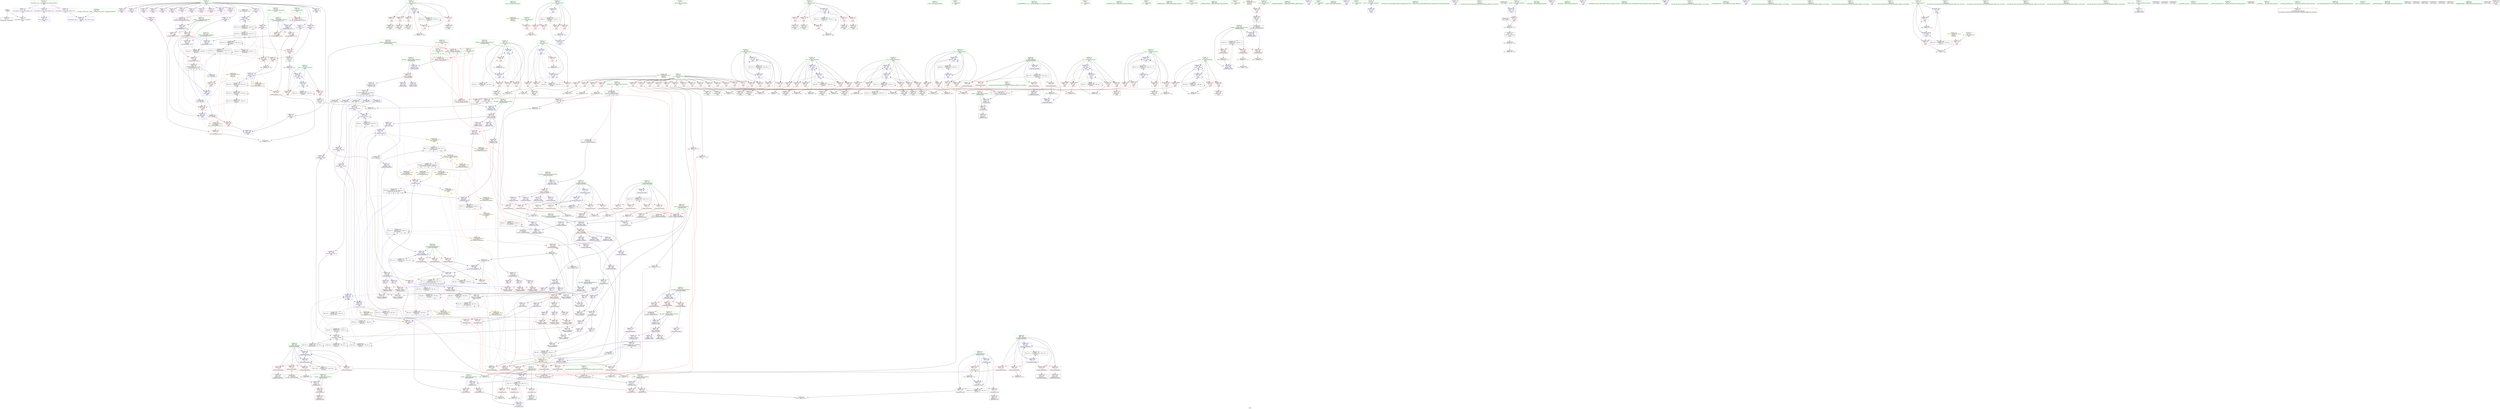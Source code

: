 digraph "SVFG" {
	label="SVFG";

	Node0x557d11a0bca0 [shape=record,color=grey,label="{NodeID: 0\nNullPtr}"];
	Node0x557d11a0bca0 -> Node0x557d11a54dc0[style=solid];
	Node0x557d11a0bca0 -> Node0x557d11a5eda0[style=solid];
	Node0x557d11a79f80 [shape=record,color=black,label="{NodeID: 609\n140 = PHI(106, 141, )\n}"];
	Node0x557d11a79f80 -> Node0x557d11a5f2b0[style=solid];
	Node0x557d11a614d0 [shape=record,color=blue,label="{NodeID: 443\n476\<--106\nj\<--\n_ZN6matrixC2Eii\n}"];
	Node0x557d11a614d0 -> Node0x557d11a67740[style=dashed];
	Node0x557d11a614d0 -> Node0x557d11a67810[style=dashed];
	Node0x557d11a614d0 -> Node0x557d11a678e0[style=dashed];
	Node0x557d11a614d0 -> Node0x557d11a61670[style=dashed];
	Node0x557d11a614d0 -> Node0x557d11aa2990[style=dashed];
	Node0x557d11a649c0 [shape=record,color=red,label="{NodeID: 277\n187\<--75\n\<--v\nmain\n}"];
	Node0x557d11a649c0 -> Node0x557d11a55570[style=solid];
	Node0x557d11a557e0 [shape=record,color=black,label="{NodeID: 111\n200\<--199\nidxprom35\<--\nmain\n}"];
	Node0x557d11a5e7c0 [shape=record,color=red,label="{NodeID: 388\n790\<--789\ndummyVal\<--offset_1\n_ZNK6matrixeoEx\n}"];
	Node0x557d11a5e7c0 -> Node0x557d11a61e90[style=solid];
	Node0x557d11a59da0 [shape=record,color=purple,label="{NodeID: 222\n726\<--715\nm\<--this1\n_ZN6matrix5resetEv\n}"];
	Node0x557d11a59da0 -> Node0x557d11a69e40[style=solid];
	Node0x557d11a561c0 [shape=record,color=green,label="{NodeID: 56\n108\<--109\nclock\<--clock_field_insensitive\n}"];
	Node0x557d11afd0f0 [shape=record,color=black,label="{NodeID: 997\n465 = PHI(87, 99, 536, 591, )\n0th arg _ZN6matrixC2Eii }"];
	Node0x557d11afd0f0 -> Node0x557d11a60ff0[style=solid];
	Node0x557d11a7fbc0 [shape=record,color=grey,label="{NodeID: 665\n120 = cmp(118, 119, )\n}"];
	Node0x557d11a67740 [shape=record,color=red,label="{NodeID: 333\n496\<--476\n\<--j\n_ZN6matrixC2Eii\n}"];
	Node0x557d11a67740 -> Node0x557d11a7e840[style=solid];
	Node0x557d11a5cfa0 [shape=record,color=purple,label="{NodeID: 167\n244\<--8\narrayidx62\<--d\nmain\n}"];
	Node0x557d11a47af0 [shape=record,color=green,label="{NodeID: 1\n7\<--1\n__dso_handle\<--dummyObj\nGlob }"];
	Node0x557d11a6cd90 [shape=record,color=yellow,style=double,label="{NodeID: 776\n94V_1 = ENCHI(MR_94V_0)\npts\{544 \}\nFun[_ZNK6matrixmlERKS_]}"];
	Node0x557d11a6cd90 -> Node0x557d11a68fa0[style=dashed];
	Node0x557d11a6cd90 -> Node0x557d11a69070[style=dashed];
	Node0x557d11a6cd90 -> Node0x557d11a69140[style=dashed];
	Node0x557d11a6cd90 -> Node0x557d11a69210[style=dashed];
	Node0x557d11a6cd90 -> Node0x557d11a692e0[style=dashed];
	Node0x557d11a6cd90 -> Node0x557d11a69480[style=dashed];
	Node0x557d11a6cd90 -> Node0x557d11a69550[style=dashed];
	Node0x557d11a7a520 [shape=record,color=black,label="{NodeID: 610\n305 = PHI(306, 302, )\n}"];
	Node0x557d11a7a520 -> Node0x557d11a60220[style=solid];
	Node0x557d11a615a0 [shape=record,color=blue,label="{NodeID: 444\n506\<--306\narrayidx8\<--\n_ZN6matrixC2Eii\n}"];
	Node0x557d11a615a0 -> Node0x557d11a615a0[style=dashed];
	Node0x557d11a615a0 -> Node0x557d11aa2e90[style=dashed];
	Node0x557d11a615a0 -> Node0x557d11aa3390[style=dashed];
	Node0x557d11a64a90 [shape=record,color=red,label="{NodeID: 278\n191\<--75\n\<--v\nmain\n}"];
	Node0x557d11a64a90 -> Node0x557d11a55640[style=solid];
	Node0x557d11a558b0 [shape=record,color=black,label="{NodeID: 112\n203\<--202\nidxprom37\<--\nmain\n}"];
	Node0x557d11a5e890 [shape=record,color=red,label="{NodeID: 389\n793\<--792\ndummyVal\<--offset_2\n_ZNK6matrixeoEx\n}"];
	Node0x557d11a5e890 -> Node0x557d11a61f60[style=solid];
	Node0x557d11a59e70 [shape=record,color=purple,label="{NodeID: 223\n734\<--715\n_mat\<--this1\n_ZN6matrix5resetEv\n}"];
	Node0x557d11a562c0 [shape=record,color=green,label="{NodeID: 57\n113\<--114\nscanf\<--scanf_field_insensitive\n}"];
	Node0x557d11afd2c0 [shape=record,color=black,label="{NodeID: 998\n466 = PHI(276, 379, 553, 610, )\n1st arg _ZN6matrixC2Eii }"];
	Node0x557d11afd2c0 -> Node0x557d11a610c0[style=solid];
	Node0x557d11a7fd40 [shape=record,color=grey,label="{NodeID: 666\n128 = cmp(126, 127, )\n}"];
	Node0x557d11a67810 [shape=record,color=red,label="{NodeID: 334\n504\<--476\n\<--j\n_ZN6matrixC2Eii\n}"];
	Node0x557d11a67810 -> Node0x557d11a5b4d0[style=solid];
	Node0x557d11a5d070 [shape=record,color=purple,label="{NodeID: 168\n247\<--8\narrayidx64\<--d\nmain\n}"];
	Node0x557d11a5d070 -> Node0x557d11a667d0[style=solid];
	Node0x557d11a525c0 [shape=record,color=green,label="{NodeID: 2\n10\<--1\n.str\<--dummyObj\nGlob }"];
	Node0x557d11a7aac0 [shape=record,color=grey,label="{NodeID: 611\n276 = Binary(275, 116, )\n|{<s0>10}}"];
	Node0x557d11a7aac0:s0 -> Node0x557d11afd2c0[style=solid,color=red];
	Node0x557d11a61670 [shape=record,color=blue,label="{NodeID: 445\n476\<--510\nj\<--inc\n_ZN6matrixC2Eii\n}"];
	Node0x557d11a61670 -> Node0x557d11a67740[style=dashed];
	Node0x557d11a61670 -> Node0x557d11a67810[style=dashed];
	Node0x557d11a61670 -> Node0x557d11a678e0[style=dashed];
	Node0x557d11a61670 -> Node0x557d11a61670[style=dashed];
	Node0x557d11a61670 -> Node0x557d11aa2990[style=dashed];
	Node0x557d11a64b60 [shape=record,color=red,label="{NodeID: 279\n199\<--75\n\<--v\nmain\n}"];
	Node0x557d11a64b60 -> Node0x557d11a557e0[style=solid];
	Node0x557d11a55980 [shape=record,color=black,label="{NodeID: 113\n230\<--229\nidxprom53\<--\nmain\n}"];
	Node0x557d11aa88f0 [shape=record,color=black,label="{NodeID: 722\nMR_48V_7 = PHI(MR_48V_8, MR_48V_6, )\npts\{100 \}\n|{|<s1>14}}"];
	Node0x557d11aa88f0 -> Node0x557d11a60970[style=dashed];
	Node0x557d11aa88f0:s1 -> Node0x557d11a61260[style=dashed,color=red];
	Node0x557d11a5e960 [shape=record,color=red,label="{NodeID: 390\n796\<--795\ndummyVal\<--offset_0\n_ZNK6matrixeoEx\n}"];
	Node0x557d11a5e960 -> Node0x557d11a62030[style=solid];
	Node0x557d11a59f40 [shape=record,color=purple,label="{NodeID: 224\n737\<--715\narrayidx\<--this1\n_ZN6matrix5resetEv\n}"];
	Node0x557d11a563c0 [shape=record,color=green,label="{NodeID: 58\n181\<--182\n_ZSt3minIiERKT_S2_S2_\<--_ZSt3minIiERKT_S2_S2__field_insensitive\n}"];
	Node0x557d11afd490 [shape=record,color=black,label="{NodeID: 999\n467 = PHI(278, 116, 555, 613, )\n2nd arg _ZN6matrixC2Eii }"];
	Node0x557d11afd490 -> Node0x557d11a61190[style=solid];
	Node0x557d11a7fec0 [shape=record,color=grey,label="{NodeID: 667\n215 = cmp(213, 214, )\n}"];
	Node0x557d11a678e0 [shape=record,color=red,label="{NodeID: 335\n509\<--476\n\<--j\n_ZN6matrixC2Eii\n}"];
	Node0x557d11a678e0 -> Node0x557d11a7d640[style=solid];
	Node0x557d11a5d140 [shape=record,color=purple,label="{NodeID: 169\n255\<--8\narrayidx67\<--d\nmain\n}"];
	Node0x557d11a52650 [shape=record,color=green,label="{NodeID: 3\n12\<--1\n.str.1\<--dummyObj\nGlob }"];
	Node0x557d11a7ac40 [shape=record,color=grey,label="{NodeID: 612\n278 = Binary(277, 116, )\n|{<s0>10}}"];
	Node0x557d11a7ac40:s0 -> Node0x557d11afd490[style=solid,color=red];
	Node0x557d11a61740 [shape=record,color=blue,label="{NodeID: 446\n474\<--515\ni\<--inc10\n_ZN6matrixC2Eii\n}"];
	Node0x557d11a61740 -> Node0x557d11aa2490[style=dashed];
	Node0x557d11a64c30 [shape=record,color=red,label="{NodeID: 280\n213\<--79\n\<--k\nmain\n}"];
	Node0x557d11a64c30 -> Node0x557d11a7fec0[style=solid];
	Node0x557d11a55a50 [shape=record,color=black,label="{NodeID: 114\n233\<--232\nidxprom55\<--\nmain\n}"];
	Node0x557d11a5ea30 [shape=record,color=red,label="{NodeID: 391\n799\<--798\ndummyVal\<--offset_1\n_ZNK6matrixeoEx\n}"];
	Node0x557d11a5ea30 -> Node0x557d11a62100[style=solid];
	Node0x557d11a5a010 [shape=record,color=purple,label="{NodeID: 225\n740\<--715\narrayidx7\<--this1\n_ZN6matrix5resetEv\n}"];
	Node0x557d11a5a010 -> Node0x557d11a72b20[style=solid];
	Node0x557d11a564c0 [shape=record,color=green,label="{NodeID: 59\n280\<--281\n_ZN6matrixC2Eii\<--_ZN6matrixC2Eii_field_insensitive\n}"];
	Node0x557d11a80040 [shape=record,color=grey,label="{NodeID: 668\n728 = cmp(725, 727, )\n}"];
	Node0x557d11a679b0 [shape=record,color=red,label="{NodeID: 336\n528\<--522\nthis1\<--this.addr\n_ZN6matrixixEi\n}"];
	Node0x557d11a679b0 -> Node0x557d11a5e2e0[style=solid];
	Node0x557d11a679b0 -> Node0x557d11a5e3b0[style=solid];
	Node0x557d11a679b0 -> Node0x557d11a58540[style=solid];
	Node0x557d11a5d210 [shape=record,color=purple,label="{NodeID: 170\n258\<--8\narrayidx69\<--d\nmain\n}"];
	Node0x557d11a5d210 -> Node0x557d11a5fd40[style=solid];
	Node0x557d11a526e0 [shape=record,color=green,label="{NodeID: 4\n14\<--1\n.str.2\<--dummyObj\nGlob }"];
	Node0x557d11a7adc0 [shape=record,color=grey,label="{NodeID: 613\n358 = Binary(357, 116, )\n}"];
	Node0x557d11a7adc0 -> Node0x557d11a608a0[style=solid];
	Node0x557d11a61810 [shape=record,color=blue,label="{NodeID: 447\n522\<--520\nthis.addr\<--this\n_ZN6matrixixEi\n}"];
	Node0x557d11a61810 -> Node0x557d11a679b0[style=dashed];
	Node0x557d11a64d00 [shape=record,color=red,label="{NodeID: 281\n238\<--79\n\<--k\nmain\n}"];
	Node0x557d11a64d00 -> Node0x557d11a5a630[style=solid];
	Node0x557d11a5a560 [shape=record,color=black,label="{NodeID: 115\n236\<--235\nidxprom57\<--\nmain\n}"];
	Node0x557d11a5eb00 [shape=record,color=red,label="{NodeID: 392\n802\<--801\ndummyVal\<--offset_2\n_ZNK6matrixeoEx\n}"];
	Node0x557d11a5eb00 -> Node0x557d11a621d0[style=solid];
	Node0x557d11a5a0e0 [shape=record,color=purple,label="{NodeID: 226\n763\<--762\n_mat\<--this1\n_ZNK6matrixixEi\n}"];
	Node0x557d11a565c0 [shape=record,color=green,label="{NodeID: 60\n309\<--310\n_ZN6matrixixEi\<--_ZN6matrixixEi_field_insensitive\n}"];
	Node0x557d11a801c0 [shape=record,color=grey,label="{NodeID: 669\n732 = cmp(730, 731, )\n}"];
	Node0x557d11a801c0 -> Node0x557d11a5bf60[style=solid];
	Node0x557d11a67a80 [shape=record,color=red,label="{NodeID: 337\n530\<--524\n\<--id.addr\n_ZN6matrixixEi\n}"];
	Node0x557d11a67a80 -> Node0x557d11a5b5a0[style=solid];
	Node0x557d11a5d2e0 [shape=record,color=purple,label="{NodeID: 171\n347\<--8\narrayidx112\<--d\nmain\n}"];
	Node0x557d11a52770 [shape=record,color=green,label="{NodeID: 5\n16\<--1\n_ZSt4cerr\<--dummyObj\nGlob }"];
	Node0x557d11a7af40 [shape=record,color=grey,label="{NodeID: 614\n354 = Binary(353, 352, )\n}"];
	Node0x557d11a7af40 -> Node0x557d11a607d0[style=solid];
	Node0x557d11a618e0 [shape=record,color=blue,label="{NodeID: 448\n524\<--521\nid.addr\<--id\n_ZN6matrixixEi\n}"];
	Node0x557d11a618e0 -> Node0x557d11a67a80[style=dashed];
	Node0x557d11a64dd0 [shape=record,color=red,label="{NodeID: 282\n242\<--79\n\<--k\nmain\n}"];
	Node0x557d11a64dd0 -> Node0x557d11a5a700[style=solid];
	Node0x557d11a5a630 [shape=record,color=black,label="{NodeID: 116\n239\<--238\nidxprom59\<--\nmain\n}"];
	Node0x557d11a5ebd0 [shape=record,color=blue,label="{NodeID: 393\n773\<--24\nllvm.global_ctors_0\<--\nGlob }"];
	Node0x557d11a5a1b0 [shape=record,color=purple,label="{NodeID: 227\n766\<--762\narrayidx\<--this1\n_ZNK6matrixixEi\n}"];
	Node0x557d11a566c0 [shape=record,color=green,label="{NodeID: 61\n388\<--389\n_ZNK6matrixeoEx\<--_ZNK6matrixeoEx_field_insensitive\n}"];
	Node0x557d11a80340 [shape=record,color=grey,label="{NodeID: 670\n721 = cmp(718, 720, )\n}"];
	Node0x557d11a67b50 [shape=record,color=red,label="{NodeID: 338\n551\<--539\nthis1\<--this.addr\n_ZNK6matrixeoEx\n}"];
	Node0x557d11a67b50 -> Node0x557d11a5bb50[style=solid];
	Node0x557d11a67b50 -> Node0x557d11a58610[style=solid];
	Node0x557d11a67b50 -> Node0x557d11a586e0[style=solid];
	Node0x557d11a5d3b0 [shape=record,color=purple,label="{NodeID: 172\n350\<--8\narrayidx114\<--d\nmain\n}"];
	Node0x557d11a5d3b0 -> Node0x557d11a66970[style=solid];
	Node0x557d11a52800 [shape=record,color=green,label="{NodeID: 6\n17\<--1\n.str.3\<--dummyObj\nGlob }"];
	Node0x557d11a7b0c0 [shape=record,color=grey,label="{NodeID: 615\n572 = Binary(571, 573, )\n}"];
	Node0x557d11a7b0c0 -> Node0x557d11a7e240[style=solid];
	Node0x557d11a619b0 [shape=record,color=blue,label="{NodeID: 449\n539\<--537\nthis.addr\<--this\n_ZNK6matrixeoEx\n}"];
	Node0x557d11a619b0 -> Node0x557d11a67b50[style=dashed];
	Node0x557d11a64ea0 [shape=record,color=red,label="{NodeID: 283\n271\<--79\n\<--k\nmain\n}"];
	Node0x557d11a64ea0 -> Node0x557d11a7b540[style=solid];
	Node0x557d11a5a700 [shape=record,color=black,label="{NodeID: 117\n243\<--242\nidxprom61\<--\nmain\n}"];
	Node0x557d11a5eca0 [shape=record,color=blue,label="{NodeID: 394\n774\<--25\nllvm.global_ctors_1\<--_GLOBAL__sub_I_wifi_2_1.cpp\nGlob }"];
	Node0x557d11a5a280 [shape=record,color=purple,label="{NodeID: 228\n767\<--762\narraydecay\<--this1\n_ZNK6matrixixEi\n}"];
	Node0x557d11a5a280 -> Node0x557d11a5c2a0[style=solid];
	Node0x557d11a567c0 [shape=record,color=green,label="{NodeID: 62\n391\<--392\n_ZNK6matrixmlERKS_\<--_ZNK6matrixmlERKS__field_insensitive\n}"];
	Node0x557d11a67c20 [shape=record,color=red,label="{NodeID: 339\n568\<--541\n\<--pw.addr\n_ZNK6matrixeoEx\n}"];
	Node0x557d11a67c20 -> Node0x557d11a7e3c0[style=solid];
	Node0x557d11a5d480 [shape=record,color=purple,label="{NodeID: 173\n111\<--10\n\<--.str\nmain\n}"];
	Node0x557d11a52890 [shape=record,color=green,label="{NodeID: 7\n19\<--1\n.str.4\<--dummyObj\nGlob }"];
	Node0x557d11a7b240 [shape=record,color=grey,label="{NodeID: 616\n267 = Binary(266, 116, )\n}"];
	Node0x557d11a7b240 -> Node0x557d11a5fee0[style=solid];
	Node0x557d11a61a80 [shape=record,color=blue,label="{NodeID: 450\n541\<--538\npw.addr\<--pw\n_ZNK6matrixeoEx\n}"];
	Node0x557d11a61a80 -> Node0x557d11aade20[style=dashed];
	Node0x557d11a64f70 [shape=record,color=red,label="{NodeID: 284\n219\<--81\n\<--i45\nmain\n}"];
	Node0x557d11a64f70 -> Node0x557d11a7e540[style=solid];
	Node0x557d11a5a7d0 [shape=record,color=black,label="{NodeID: 118\n246\<--245\nidxprom63\<--\nmain\n}"];
	Node0x557d11a5eda0 [shape=record,color=blue, style = dotted,label="{NodeID: 395\n775\<--3\nllvm.global_ctors_2\<--dummyVal\nGlob }"];
	Node0x557d11a5a350 [shape=record,color=purple,label="{NodeID: 229\n313\<--308\narrayidx93\<--call91\nmain\n}"];
	Node0x557d11a5a350 -> Node0x557d11a60220[style=solid];
	Node0x557d11a568c0 [shape=record,color=green,label="{NodeID: 63\n399\<--400\nprintf\<--printf_field_insensitive\n}"];
	Node0x557d11a67cf0 [shape=record,color=red,label="{NodeID: 340\n571\<--541\n\<--pw.addr\n_ZNK6matrixeoEx\n}"];
	Node0x557d11a67cf0 -> Node0x557d11a7b0c0[style=solid];
	Node0x557d11a5d550 [shape=record,color=purple,label="{NodeID: 174\n122\<--12\n\<--.str.1\nmain\n}"];
	Node0x557d11a52920 [shape=record,color=green,label="{NodeID: 8\n21\<--1\n.str.5\<--dummyObj\nGlob }"];
	Node0x557d11a6d3b0 [shape=record,color=yellow,style=double,label="{NodeID: 783\n77V_1 = ENCHI(MR_77V_0)\npts\{1040000 \}\nFun[_ZNK6matrixmlERKS_]}"];
	Node0x557d11a6d3b0 -> Node0x557d11a68fa0[style=dashed];
	Node0x557d11a6d3b0 -> Node0x557d11a69140[style=dashed];
	Node0x557d11a7b3c0 [shape=record,color=grey,label="{NodeID: 617\n375 = Binary(374, 116, )\n}"];
	Node0x557d11a7b3c0 -> Node0x557d11a60a40[style=solid];
	Node0x557d11a61b50 [shape=record,color=blue, style = dotted,label="{NodeID: 451\n776\<--778\noffset_0\<--dummyVal\n_ZNK6matrixeoEx\n}"];
	Node0x557d11a61b50 -> Node0x557d11a61c20[style=dashed];
	Node0x557d11a65040 [shape=record,color=red,label="{NodeID: 285\n229\<--81\n\<--i45\nmain\n}"];
	Node0x557d11a65040 -> Node0x557d11a55980[style=solid];
	Node0x557d11a5a8a0 [shape=record,color=black,label="{NodeID: 119\n254\<--253\nidxprom66\<--\nmain\n}"];
	Node0x557d11a5eea0 [shape=record,color=blue,label="{NodeID: 396\n53\<--106\nretval\<--\nmain\n}"];
	Node0x557d11a5a420 [shape=record,color=purple,label="{NodeID: 230\n329\<--326\narrayidx102\<--call100\nmain\n}"];
	Node0x557d11a5a420 -> Node0x557d11a60490[style=solid];
	Node0x557d11a569c0 [shape=record,color=green,label="{NodeID: 64\n403\<--404\n_ZStlsISt11char_traitsIcEERSt13basic_ostreamIcT_ES5_PKc\<--_ZStlsISt11char_traitsIcEERSt13basic_ostreamIcT_ES5_PKc_field_insensitive\n}"];
	Node0x557d11a67dc0 [shape=record,color=red,label="{NodeID: 341\n585\<--541\n\<--pw.addr\n_ZNK6matrixeoEx\n}"];
	Node0x557d11a67dc0 -> Node0x557d11a7d7c0[style=solid];
	Node0x557d11a5d620 [shape=record,color=purple,label="{NodeID: 175\n165\<--12\n\<--.str.1\nmain\n}"];
	Node0x557d11a529b0 [shape=record,color=green,label="{NodeID: 9\n24\<--1\n\<--dummyObj\nCan only get source location for instruction, argument, global var or function.}"];
	Node0x557d11a6d490 [shape=record,color=yellow,style=double,label="{NodeID: 784\n79V_1 = ENCHI(MR_79V_0)\npts\{1040001 \}\nFun[_ZNK6matrixmlERKS_]}"];
	Node0x557d11a6d490 -> Node0x557d11a692e0[style=dashed];
	Node0x557d11a7b540 [shape=record,color=grey,label="{NodeID: 618\n272 = Binary(271, 116, )\n}"];
	Node0x557d11a7b540 -> Node0x557d11a5ffb0[style=solid];
	Node0x557d11a61c20 [shape=record,color=blue, style = dotted,label="{NodeID: 452\n779\<--781\noffset_1\<--dummyVal\n_ZNK6matrixeoEx\n}"];
	Node0x557d11a61c20 -> Node0x557d11a61cf0[style=dashed];
	Node0x557d11a65110 [shape=record,color=red,label="{NodeID: 286\n235\<--81\n\<--i45\nmain\n}"];
	Node0x557d11a65110 -> Node0x557d11a5a560[style=solid];
	Node0x557d11a5a970 [shape=record,color=black,label="{NodeID: 120\n257\<--256\nidxprom68\<--\nmain\n}"];
	Node0x557d11a5ef70 [shape=record,color=blue,label="{NodeID: 397\n55\<--107\nstartt\<--call\nmain\n}"];
	Node0x557d11a5ef70 -> Node0x557d11a626d0[style=dashed];
	Node0x557d11a624a0 [shape=record,color=purple,label="{NodeID: 231\n371\<--368\narrayidx126\<--call124\nmain\n}"];
	Node0x557d11a624a0 -> Node0x557d11a60970[style=solid];
	Node0x557d11a56ac0 [shape=record,color=green,label="{NodeID: 65\n407\<--408\n_ZNSolsEi\<--_ZNSolsEi_field_insensitive\n}"];
	Node0x557d11a67e90 [shape=record,color=red,label="{NodeID: 342\n553\<--552\n\<--n\n_ZNK6matrixeoEx\n|{<s0>27}}"];
	Node0x557d11a67e90:s0 -> Node0x557d11afd2c0[style=solid,color=red];
	Node0x557d11a5d6f0 [shape=record,color=purple,label="{NodeID: 176\n397\<--14\n\<--.str.2\nmain\n}"];
	Node0x557d11a52a40 [shape=record,color=green,label="{NodeID: 10\n106\<--1\n\<--dummyObj\nCan only get source location for instruction, argument, global var or function.|{<s0>18}}"];
	Node0x557d11a52a40:s0 -> Node0x557d11afce70[style=solid,color=red];
	Node0x557d11ac9640 [shape=record,color=yellow,style=double,label="{NodeID: 951\n56V_3 = CSCHI(MR_56V_2)\npts\{1040000 1040001 1040002 \}\nCS[]|{|<s1>17|<s2>17|<s3>17}}"];
	Node0x557d11ac9640 -> Node0x557d11ab7540[style=dashed];
	Node0x557d11ac9640:s1 -> Node0x557d11a6d3b0[style=dashed,color=red];
	Node0x557d11ac9640:s2 -> Node0x557d11a6d490[style=dashed,color=red];
	Node0x557d11ac9640:s3 -> Node0x557d11a6d570[style=dashed,color=red];
	Node0x557d11a6d570 [shape=record,color=yellow,style=double,label="{NodeID: 785\n81V_1 = ENCHI(MR_81V_0)\npts\{1040002 \}\nFun[_ZNK6matrixmlERKS_]}"];
	Node0x557d11a6d570 -> Node0x557d11a69480[style=dashed];
	Node0x557d11a7b6c0 [shape=record,color=grey,label="{NodeID: 619\n317 = Binary(316, 116, )\n}"];
	Node0x557d11a7b6c0 -> Node0x557d11a602f0[style=solid];
	Node0x557d11a61cf0 [shape=record,color=blue, style = dotted,label="{NodeID: 453\n782\<--784\noffset_2\<--dummyVal\n_ZNK6matrixeoEx\n}"];
	Node0x557d11a61cf0 -> Node0x557d11aae320[style=dashed];
	Node0x557d11a651e0 [shape=record,color=red,label="{NodeID: 287\n253\<--81\n\<--i45\nmain\n}"];
	Node0x557d11a651e0 -> Node0x557d11a5a8a0[style=solid];
	Node0x557d11a5aa40 [shape=record,color=black,label="{NodeID: 121\n301\<--300\nconv\<--sub\nmain\n}"];
	Node0x557d11a5aa40 -> Node0x557d11a7d940[style=solid];
	Node0x557d11a5f040 [shape=record,color=blue,label="{NodeID: 398\n59\<--116\ntc\<--\nmain\n}"];
	Node0x557d11a5f040 -> Node0x557d11ab0120[style=dashed];
	Node0x557d11a62530 [shape=record,color=purple,label="{NodeID: 232\n634\<--631\narrayidx\<--call\n_ZNK6matrixmlERKS_\n}"];
	Node0x557d11a62530 -> Node0x557d11a72300[style=solid];
	Node0x557d11a56bc0 [shape=record,color=green,label="{NodeID: 66\n420\<--421\n_ZNSolsEd\<--_ZNSolsEd_field_insensitive\n}"];
	Node0x557d11a99d90 [shape=record,color=black,label="{NodeID: 675\nMR_125V_3 = PHI(MR_125V_4, MR_125V_2, )\npts\{711 \}\n}"];
	Node0x557d11a99d90 -> Node0x557d11a696f0[style=dashed];
	Node0x557d11a99d90 -> Node0x557d11a697c0[style=dashed];
	Node0x557d11a99d90 -> Node0x557d11a69890[style=dashed];
	Node0x557d11a99d90 -> Node0x557d11a69960[style=dashed];
	Node0x557d11a99d90 -> Node0x557d11a72cc0[style=dashed];
	Node0x557d11a67f60 [shape=record,color=red,label="{NodeID: 343\n555\<--554\n\<--m\n_ZNK6matrixeoEx\n|{<s0>27}}"];
	Node0x557d11a67f60:s0 -> Node0x557d11afd490[style=solid,color=red];
	Node0x557d11a5d7c0 [shape=record,color=purple,label="{NodeID: 177\n401\<--17\n\<--.str.3\nmain\n}"];
	Node0x557d11a52ad0 [shape=record,color=green,label="{NodeID: 11\n116\<--1\n\<--dummyObj\nCan only get source location for instruction, argument, global var or function.|{<s0>14}}"];
	Node0x557d11a52ad0:s0 -> Node0x557d11afd490[style=solid,color=red];
	Node0x557d11a6d650 [shape=record,color=yellow,style=double,label="{NodeID: 786\n121V_1 = ENCHI(MR_121V_0)\npts\{102 546 548 \}\nFun[_ZNK6matrixmlERKS_]|{<s0>34}}"];
	Node0x557d11a6d650:s0 -> Node0x557d11a61260[style=dashed,color=red];
	Node0x557d11a7b840 [shape=record,color=grey,label="{NodeID: 620\n168 = Binary(167, 169, )\n}"];
	Node0x557d11a7b840 -> Node0x557d11a5f5f0[style=solid];
	Node0x557d11a61dc0 [shape=record,color=blue, style = dotted,label="{NodeID: 454\n785\<--787\noffset_0\<--dummyVal\n_ZNK6matrixeoEx\n}"];
	Node0x557d11a61dc0 -> Node0x557d11aaf220[style=dashed];
	Node0x557d11a652b0 [shape=record,color=red,label="{NodeID: 288\n266\<--81\n\<--i45\nmain\n}"];
	Node0x557d11a652b0 -> Node0x557d11a7b240[style=solid];
	Node0x557d11a5ab10 [shape=record,color=black,label="{NodeID: 122\n312\<--311\nidxprom92\<--\nmain\n}"];
	Node0x557d11a5f110 [shape=record,color=blue,label="{NodeID: 399\n67\<--106\ni\<--\nmain\n}"];
	Node0x557d11a5f110 -> Node0x557d11a63bf0[style=dashed];
	Node0x557d11a5f110 -> Node0x557d11a63cc0[style=dashed];
	Node0x557d11a5f110 -> Node0x557d11a63d90[style=dashed];
	Node0x557d11a5f110 -> Node0x557d11a63e60[style=dashed];
	Node0x557d11a5f110 -> Node0x557d11a5f450[style=dashed];
	Node0x557d11a5f110 -> Node0x557d11ab0620[style=dashed];
	Node0x557d11a62600 [shape=record,color=purple,label="{NodeID: 233\n662\<--657\narrayidx17\<--call15\n_ZNK6matrixmlERKS_\n}"];
	Node0x557d11a62600 -> Node0x557d11a69550[style=solid];
	Node0x557d11a56cc0 [shape=record,color=green,label="{NodeID: 67\n425\<--426\n_ZSt4endlIcSt11char_traitsIcEERSt13basic_ostreamIT_T0_ES6_\<--_ZSt4endlIcSt11char_traitsIcEERSt13basic_ostreamIT_T0_ES6__field_insensitive\n}"];
	Node0x557d11a9a260 [shape=record,color=black,label="{NodeID: 676\nMR_127V_2 = PHI(MR_127V_4, MR_127V_1, )\npts\{713 \}\n}"];
	Node0x557d11a9a260 -> Node0x557d11a72a50[style=dashed];
	Node0x557d11a68030 [shape=record,color=red,label="{NodeID: 344\n608\<--594\nthis1\<--this.addr\n_ZNK6matrixmlERKS_\n}"];
	Node0x557d11a68030 -> Node0x557d11a59650[style=solid];
	Node0x557d11a68030 -> Node0x557d11a59720[style=solid];
	Node0x557d11a68030 -> Node0x557d11a597f0[style=solid];
	Node0x557d11a68030 -> Node0x557d11a598c0[style=solid];
	Node0x557d11a68030 -> Node0x557d11a59990[style=solid];
	Node0x557d11a68030 -> Node0x557d11a59a60[style=solid];
	Node0x557d11a5d890 [shape=record,color=purple,label="{NodeID: 178\n409\<--19\n\<--.str.4\nmain\n}"];
	Node0x557d11a52b60 [shape=record,color=green,label="{NodeID: 12\n141\<--1\n\<--dummyObj\nCan only get source location for instruction, argument, global var or function.}"];
	Node0x557d11a7b9c0 [shape=record,color=grey,label="{NodeID: 621\n262 = Binary(261, 116, )\n}"];
	Node0x557d11a7b9c0 -> Node0x557d11a5fe10[style=solid];
	Node0x557d11a61e90 [shape=record,color=blue, style = dotted,label="{NodeID: 455\n788\<--790\noffset_1\<--dummyVal\n_ZNK6matrixeoEx\n}"];
	Node0x557d11a61e90 -> Node0x557d11aaf720[style=dashed];
	Node0x557d11a65380 [shape=record,color=red,label="{NodeID: 289\n225\<--83\n\<--j49\nmain\n}"];
	Node0x557d11a65380 -> Node0x557d11a7e0c0[style=solid];
	Node0x557d11a5abe0 [shape=record,color=black,label="{NodeID: 123\n328\<--327\nidxprom101\<--\nmain\n}"];
	Node0x557d11a5f1e0 [shape=record,color=blue,label="{NodeID: 400\n69\<--106\nj\<--\nmain\n}"];
	Node0x557d11a5f1e0 -> Node0x557d11a63f30[style=dashed];
	Node0x557d11a5f1e0 -> Node0x557d11a64000[style=dashed];
	Node0x557d11a5f1e0 -> Node0x557d11a640d0[style=dashed];
	Node0x557d11a5f1e0 -> Node0x557d11a641a0[style=dashed];
	Node0x557d11a5f1e0 -> Node0x557d11a5f1e0[style=dashed];
	Node0x557d11a5f1e0 -> Node0x557d11a5f380[style=dashed];
	Node0x557d11a5f1e0 -> Node0x557d11ab0b20[style=dashed];
	Node0x557d11a626d0 [shape=record,color=red,label="{NodeID: 234\n412\<--55\n\<--startt\nmain\n}"];
	Node0x557d11a626d0 -> Node0x557d11a7c2c0[style=solid];
	Node0x557d11a56dc0 [shape=record,color=green,label="{NodeID: 68\n427\<--428\n_ZNSolsEPFRSoS_E\<--_ZNSolsEPFRSoS_E_field_insensitive\n}"];
	Node0x557d11a9a760 [shape=record,color=black,label="{NodeID: 677\nMR_81V_2 = PHI(MR_81V_3, MR_81V_1, )\npts\{1040002 \}\n|{|<s2>29}}"];
	Node0x557d11a9a760 -> Node0x557d11a72b20[style=dashed];
	Node0x557d11a9a760 -> Node0x557d11a9a760[style=dashed];
	Node0x557d11a9a760:s2 -> Node0x557d11aafc20[style=dashed,color=blue];
	Node0x557d11a68100 [shape=record,color=red,label="{NodeID: 345\n611\<--596\n\<--mat.addr\n_ZNK6matrixmlERKS_\n}"];
	Node0x557d11a68100 -> Node0x557d11a59b30[style=solid];
	Node0x557d11a5d960 [shape=record,color=purple,label="{NodeID: 179\n422\<--21\n\<--.str.5\nmain\n}"];
	Node0x557d11a52bf0 [shape=record,color=green,label="{NodeID: 13\n169\<--1\n\<--dummyObj\nCan only get source location for instruction, argument, global var or function.}"];
	Node0x557d11ac99e0 [shape=record,color=yellow,style=double,label="{NodeID: 954\n77V_2 = CSCHI(MR_77V_1)\npts\{1040000 \}\nCS[]|{|<s1>29}}"];
	Node0x557d11ac99e0 -> Node0x557d11aaf220[style=dashed];
	Node0x557d11ac99e0:s1 -> Node0x557d11ac1200[style=dashed,color=red];
	Node0x557d11a6d870 [shape=record,color=yellow,style=double,label="{NodeID: 788\n52V_1 = ENCHI(MR_52V_0)\npts\{90000 \}\nFun[_ZSt3minIiERKT_S2_S2_]}"];
	Node0x557d11a6d870 -> Node0x557d11a66ff0[style=dashed];
	Node0x557d11a7bb40 [shape=record,color=grey,label="{NodeID: 622\n322 = Binary(321, 116, )\n}"];
	Node0x557d11a7bb40 -> Node0x557d11a603c0[style=solid];
	Node0x557d11a61f60 [shape=record,color=blue, style = dotted,label="{NodeID: 456\n791\<--793\noffset_2\<--dummyVal\n_ZNK6matrixeoEx\n}"];
	Node0x557d11a61f60 -> Node0x557d11aafc20[style=dashed];
	Node0x557d11a65450 [shape=record,color=red,label="{NodeID: 290\n232\<--83\n\<--j49\nmain\n}"];
	Node0x557d11a65450 -> Node0x557d11a55a50[style=solid];
	Node0x557d11a5acb0 [shape=record,color=black,label="{NodeID: 124\n346\<--345\nidxprom111\<--\nmain\n}"];
	Node0x557d11a5f2b0 [shape=record,color=blue,label="{NodeID: 401\n147\<--140\narrayidx11\<--cond\nmain\n}"];
	Node0x557d11a5f2b0 -> Node0x557d11aa4cf0[style=dashed];
	Node0x557d11a627a0 [shape=record,color=red,label="{NodeID: 235\n119\<--57\n\<--tt\nmain\n}"];
	Node0x557d11a627a0 -> Node0x557d11a7fbc0[style=solid];
	Node0x557d11a56ec0 [shape=record,color=green,label="{NodeID: 69\n442\<--443\nretval\<--retval_field_insensitive\n_ZSt3minIiERKT_S2_S2_\n}"];
	Node0x557d11a56ec0 -> Node0x557d11a66b10[style=solid];
	Node0x557d11a56ec0 -> Node0x557d11a60e50[style=solid];
	Node0x557d11a56ec0 -> Node0x557d11a60f20[style=solid];
	Node0x557d11a681d0 [shape=record,color=red,label="{NodeID: 346\n625\<--596\n\<--mat.addr\n_ZNK6matrixmlERKS_\n}"];
	Node0x557d11a681d0 -> Node0x557d11a59c00[style=solid];
	Node0x557d11a5da30 [shape=record,color=purple,label="{NodeID: 180\n773\<--23\nllvm.global_ctors_0\<--llvm.global_ctors\nGlob }"];
	Node0x557d11a5da30 -> Node0x557d11a5ebd0[style=solid];
	Node0x557d11a52c80 [shape=record,color=green,label="{NodeID: 14\n303\<--1\n\<--dummyObj\nCan only get source location for instruction, argument, global var or function.}"];
	Node0x557d11ac9b40 [shape=record,color=yellow,style=double,label="{NodeID: 955\n79V_2 = CSCHI(MR_79V_1)\npts\{1040001 \}\nCS[]|{|<s1>29}}"];
	Node0x557d11ac9b40 -> Node0x557d11aaf720[style=dashed];
	Node0x557d11ac9b40:s1 -> Node0x557d11ac12e0[style=dashed,color=red];
	Node0x557d11a6d950 [shape=record,color=yellow,style=double,label="{NodeID: 789\n65V_1 = ENCHI(MR_65V_0)\npts\{78 86 \}\nFun[_ZSt3minIiERKT_S2_S2_]}"];
	Node0x557d11a6d950 -> Node0x557d11a66f20[style=dashed];
	Node0x557d11a7bcc0 [shape=record,color=grey,label="{NodeID: 623\n675 = Binary(674, 116, )\n}"];
	Node0x557d11a7bcc0 -> Node0x557d11a72710[style=solid];
	Node0x557d11a62030 [shape=record,color=blue, style = dotted,label="{NodeID: 457\n794\<--796\noffset_0\<--dummyVal\n_ZNK6matrixeoEx\n}"];
	Node0x557d11a62030 -> Node0x557d11a62100[style=dashed];
	Node0x557d11a65520 [shape=record,color=red,label="{NodeID: 291\n245\<--83\n\<--j49\nmain\n}"];
	Node0x557d11a65520 -> Node0x557d11a5a7d0[style=solid];
	Node0x557d11a5ad80 [shape=record,color=black,label="{NodeID: 125\n349\<--348\nidxprom113\<--\nmain\n}"];
	Node0x557d11a5f380 [shape=record,color=blue,label="{NodeID: 402\n69\<--151\nj\<--inc\nmain\n}"];
	Node0x557d11a5f380 -> Node0x557d11a63f30[style=dashed];
	Node0x557d11a5f380 -> Node0x557d11a64000[style=dashed];
	Node0x557d11a5f380 -> Node0x557d11a640d0[style=dashed];
	Node0x557d11a5f380 -> Node0x557d11a641a0[style=dashed];
	Node0x557d11a5f380 -> Node0x557d11a5f1e0[style=dashed];
	Node0x557d11a5f380 -> Node0x557d11a5f380[style=dashed];
	Node0x557d11a5f380 -> Node0x557d11ab0b20[style=dashed];
	Node0x557d11a62870 [shape=record,color=red,label="{NodeID: 236\n118\<--59\n\<--tc\nmain\n}"];
	Node0x557d11a62870 -> Node0x557d11a7fbc0[style=solid];
	Node0x557d11a56f90 [shape=record,color=green,label="{NodeID: 70\n444\<--445\n__a.addr\<--__a.addr_field_insensitive\n_ZSt3minIiERKT_S2_S2_\n}"];
	Node0x557d11a56f90 -> Node0x557d11a66be0[style=solid];
	Node0x557d11a56f90 -> Node0x557d11a66cb0[style=solid];
	Node0x557d11a56f90 -> Node0x557d11a60cb0[style=solid];
	Node0x557d11a682a0 [shape=record,color=red,label="{NodeID: 347\n655\<--596\n\<--mat.addr\n_ZNK6matrixmlERKS_\n|{<s0>36}}"];
	Node0x557d11a682a0:s0 -> Node0x557d11afc910[style=solid,color=red];
	Node0x557d11a5db30 [shape=record,color=purple,label="{NodeID: 181\n774\<--23\nllvm.global_ctors_1\<--llvm.global_ctors\nGlob }"];
	Node0x557d11a5db30 -> Node0x557d11a5eca0[style=solid];
	Node0x557d11a52d80 [shape=record,color=green,label="{NodeID: 15\n306\<--1\n\<--dummyObj\nCan only get source location for instruction, argument, global var or function.}"];
	Node0x557d11ac9c20 [shape=record,color=yellow,style=double,label="{NodeID: 956\n81V_2 = CSCHI(MR_81V_1)\npts\{1040002 \}\nCS[]|{<s0>29}}"];
	Node0x557d11ac9c20:s0 -> Node0x557d11a9a760[style=dashed,color=red];
	Node0x557d11a7be40 [shape=record,color=grey,label="{NodeID: 624\n364 = Binary(363, 116, )\n}"];
	Node0x557d11a7be40 -> Node0x557d11a5aff0[style=solid];
	Node0x557d11a62100 [shape=record,color=blue, style = dotted,label="{NodeID: 458\n797\<--799\noffset_1\<--dummyVal\n_ZNK6matrixeoEx\n}"];
	Node0x557d11a62100 -> Node0x557d11a621d0[style=dashed];
	Node0x557d11a655f0 [shape=record,color=red,label="{NodeID: 292\n256\<--83\n\<--j49\nmain\n}"];
	Node0x557d11a655f0 -> Node0x557d11a5a970[style=solid];
	Node0x557d11a5ae50 [shape=record,color=black,label="{NodeID: 126\n352\<--351\nconv115\<--\nmain\n}"];
	Node0x557d11a5ae50 -> Node0x557d11a7af40[style=solid];
	Node0x557d11a5f450 [shape=record,color=blue,label="{NodeID: 403\n67\<--156\ni\<--inc13\nmain\n}"];
	Node0x557d11a5f450 -> Node0x557d11a63bf0[style=dashed];
	Node0x557d11a5f450 -> Node0x557d11a63cc0[style=dashed];
	Node0x557d11a5f450 -> Node0x557d11a63d90[style=dashed];
	Node0x557d11a5f450 -> Node0x557d11a63e60[style=dashed];
	Node0x557d11a5f450 -> Node0x557d11a5f450[style=dashed];
	Node0x557d11a5f450 -> Node0x557d11ab0620[style=dashed];
	Node0x557d11a62940 [shape=record,color=red,label="{NodeID: 237\n393\<--59\n\<--tc\nmain\n}"];
	Node0x557d11a57060 [shape=record,color=green,label="{NodeID: 71\n446\<--447\n__b.addr\<--__b.addr_field_insensitive\n_ZSt3minIiERKT_S2_S2_\n}"];
	Node0x557d11a57060 -> Node0x557d11a66d80[style=solid];
	Node0x557d11a57060 -> Node0x557d11a66e50[style=solid];
	Node0x557d11a57060 -> Node0x557d11a60d80[style=solid];
	Node0x557d11a68370 [shape=record,color=red,label="{NodeID: 348\n617\<--598\n\<--i\n_ZNK6matrixmlERKS_\n}"];
	Node0x557d11a68370 -> Node0x557d11a7fa40[style=solid];
	Node0x557d11a5dc30 [shape=record,color=purple,label="{NodeID: 182\n775\<--23\nllvm.global_ctors_2\<--llvm.global_ctors\nGlob }"];
	Node0x557d11a5dc30 -> Node0x557d11a5eda0[style=solid];
	Node0x557d11a52e80 [shape=record,color=green,label="{NodeID: 16\n338\<--1\n\<--dummyObj\nCan only get source location for instruction, argument, global var or function.}"];
	Node0x557d11a7bfc0 [shape=record,color=grey,label="{NodeID: 625\n366 = Binary(362, 365, )\n}"];
	Node0x557d11a7bfc0 -> Node0x557d11a60970[style=solid];
	Node0x557d11a621d0 [shape=record,color=blue, style = dotted,label="{NodeID: 459\n800\<--802\noffset_2\<--dummyVal\n_ZNK6matrixeoEx\n}"];
	Node0x557d11a621d0 -> Node0x557d11aae320[style=dashed];
	Node0x557d11a656c0 [shape=record,color=red,label="{NodeID: 293\n261\<--83\n\<--j49\nmain\n}"];
	Node0x557d11a656c0 -> Node0x557d11a7b9c0[style=solid];
	Node0x557d11a5af20 [shape=record,color=black,label="{NodeID: 127\n362\<--361\nconv120\<--\nmain\n}"];
	Node0x557d11a5af20 -> Node0x557d11a7bfc0[style=solid];
	Node0x557d11a5f520 [shape=record,color=blue,label="{NodeID: 404\n71\<--106\ni15\<--\nmain\n}"];
	Node0x557d11a5f520 -> Node0x557d11a64270[style=dashed];
	Node0x557d11a5f520 -> Node0x557d11a64340[style=dashed];
	Node0x557d11a5f520 -> Node0x557d11a5f930[style=dashed];
	Node0x557d11a5f520 -> Node0x557d11ab1020[style=dashed];
	Node0x557d11a62a10 [shape=record,color=red,label="{NodeID: 238\n405\<--59\n\<--tc\nmain\n}"];
	Node0x557d11a57130 [shape=record,color=green,label="{NodeID: 72\n468\<--469\nthis.addr\<--this.addr_field_insensitive\n_ZN6matrixC2Eii\n}"];
	Node0x557d11a57130 -> Node0x557d11a670c0[style=solid];
	Node0x557d11a57130 -> Node0x557d11a60ff0[style=solid];
	Node0x557d11a68440 [shape=record,color=red,label="{NodeID: 349\n630\<--598\n\<--i\n_ZNK6matrixmlERKS_\n|{<s0>35}}"];
	Node0x557d11a68440:s0 -> Node0x557d11afce70[style=solid,color=red];
	Node0x557d11a5dd30 [shape=record,color=purple,label="{NodeID: 183\n383\<--382\narrayidx132\<--call131\nmain\n}"];
	Node0x557d11a5dd30 -> Node0x557d11a60b10[style=solid];
	Node0x557d11a52f80 [shape=record,color=green,label="{NodeID: 17\n416\<--1\n\<--dummyObj\nCan only get source location for instruction, argument, global var or function.}"];
	Node0x557d11a7c140 [shape=record,color=grey,label="{NodeID: 626\n680 = Binary(679, 116, )\n}"];
	Node0x557d11a7c140 -> Node0x557d11a727e0[style=solid];
	Node0x557d11a622a0 [shape=record,color=blue,label="{NodeID: 460\n541\<--586\npw.addr\<--shr\n_ZNK6matrixeoEx\n}"];
	Node0x557d11a622a0 -> Node0x557d11aade20[style=dashed];
	Node0x557d11a65790 [shape=record,color=red,label="{NodeID: 294\n284\<--89\n\<--i81\nmain\n}"];
	Node0x557d11a65790 -> Node0x557d11a7efc0[style=solid];
	Node0x557d11a5aff0 [shape=record,color=black,label="{NodeID: 128\n365\<--364\nconv122\<--sub121\nmain\n}"];
	Node0x557d11a5aff0 -> Node0x557d11a7bfc0[style=solid];
	Node0x557d11a5f5f0 [shape=record,color=blue,label="{NodeID: 405\n73\<--168\nu\<--dec\nmain\n}"];
	Node0x557d11a5f5f0 -> Node0x557d11a64410[style=dashed];
	Node0x557d11a5f5f0 -> Node0x557d11a644e0[style=dashed];
	Node0x557d11a5f5f0 -> Node0x557d11a645b0[style=dashed];
	Node0x557d11a5f5f0 -> Node0x557d11a64680[style=dashed];
	Node0x557d11a5f5f0 -> Node0x557d11a64750[style=dashed];
	Node0x557d11a5f5f0 -> Node0x557d11a5f5f0[style=dashed];
	Node0x557d11a5f5f0 -> Node0x557d11ab1520[style=dashed];
	Node0x557d11a62ae0 [shape=record,color=red,label="{NodeID: 239\n430\<--59\n\<--tc\nmain\n}"];
	Node0x557d11a62ae0 -> Node0x557d11a7dc40[style=solid];
	Node0x557d11a57200 [shape=record,color=green,label="{NodeID: 73\n470\<--471\nn.addr\<--n.addr_field_insensitive\n_ZN6matrixC2Eii\n}"];
	Node0x557d11a57200 -> Node0x557d11a67190[style=solid];
	Node0x557d11a57200 -> Node0x557d11a67260[style=solid];
	Node0x557d11a57200 -> Node0x557d11a610c0[style=solid];
	Node0x557d11a9c060 [shape=record,color=black,label="{NodeID: 682\nMR_36V_5 = PHI(MR_36V_6, MR_36V_4, )\npts\{88 \}\n}"];
	Node0x557d11a9c060 -> Node0x557d11a60220[style=dashed];
	Node0x557d11a9c060 -> Node0x557d11a60490[style=dashed];
	Node0x557d11a9c060 -> Node0x557d11a9c060[style=dashed];
	Node0x557d11a68510 [shape=record,color=red,label="{NodeID: 350\n648\<--598\n\<--i\n_ZNK6matrixmlERKS_\n}"];
	Node0x557d11a68510 -> Node0x557d11a5bcf0[style=solid];
	Node0x557d11a5de00 [shape=record,color=purple,label="{NodeID: 184\n395\<--394\narrayidx136\<--call135\nmain\n}"];
	Node0x557d11a5de00 -> Node0x557d11a66a40[style=solid];
	Node0x557d11a53080 [shape=record,color=green,label="{NodeID: 18\n418\<--1\n\<--dummyObj\nCan only get source location for instruction, argument, global var or function.}"];
	Node0x557d11a7c2c0 [shape=record,color=grey,label="{NodeID: 627\n413 = Binary(411, 412, )\n}"];
	Node0x557d11a7c2c0 -> Node0x557d11a5b260[style=solid];
	Node0x557d11a62370 [shape=record,color=blue,label="{NodeID: 461\n594\<--592\nthis.addr\<--this\n_ZNK6matrixmlERKS_\n}"];
	Node0x557d11a62370 -> Node0x557d11a68030[style=dashed];
	Node0x557d11a65860 [shape=record,color=red,label="{NodeID: 295\n294\<--89\n\<--i81\nmain\n}"];
	Node0x557d11a65860 -> Node0x557d11a7e9c0[style=solid];
	Node0x557d11a5b0c0 [shape=record,color=black,label="{NodeID: 129\n370\<--369\nidxprom125\<--\nmain\n}"];
	Node0x557d11a5f6c0 [shape=record,color=blue,label="{NodeID: 406\n75\<--172\nv\<--dec20\nmain\n}"];
	Node0x557d11a5f6c0 -> Node0x557d11a64820[style=dashed];
	Node0x557d11a5f6c0 -> Node0x557d11a648f0[style=dashed];
	Node0x557d11a5f6c0 -> Node0x557d11a649c0[style=dashed];
	Node0x557d11a5f6c0 -> Node0x557d11a64a90[style=dashed];
	Node0x557d11a5f6c0 -> Node0x557d11a64b60[style=dashed];
	Node0x557d11a5f6c0 -> Node0x557d11a5f6c0[style=dashed];
	Node0x557d11a5f6c0 -> Node0x557d11ab1a20[style=dashed];
	Node0x557d11a62bb0 [shape=record,color=red,label="{NodeID: 240\n127\<--61\n\<--n\nmain\n}"];
	Node0x557d11a62bb0 -> Node0x557d11a7fd40[style=solid];
	Node0x557d11a572d0 [shape=record,color=green,label="{NodeID: 74\n472\<--473\nm.addr\<--m.addr_field_insensitive\n_ZN6matrixC2Eii\n}"];
	Node0x557d11a572d0 -> Node0x557d11a67330[style=solid];
	Node0x557d11a572d0 -> Node0x557d11a67400[style=solid];
	Node0x557d11a572d0 -> Node0x557d11a61190[style=solid];
	Node0x557d11a685e0 [shape=record,color=red,label="{NodeID: 351\n679\<--598\n\<--i\n_ZNK6matrixmlERKS_\n}"];
	Node0x557d11a685e0 -> Node0x557d11a7c140[style=solid];
	Node0x557d11a5ded0 [shape=record,color=purple,label="{NodeID: 185\n482\<--481\nn2\<--this1\n_ZN6matrixC2Eii\n}"];
	Node0x557d11a5ded0 -> Node0x557d11a61260[style=solid];
	Node0x557d11a53180 [shape=record,color=green,label="{NodeID: 19\n560\<--1\n\<--dummyObj\nCan only get source location for instruction, argument, global var or function.}"];
	Node0x557d11a6dde0 [shape=record,color=yellow,style=double,label="{NodeID: 794\n6V_1 = ENCHI(MR_6V_0)\npts\{58 \}\nFun[main]}"];
	Node0x557d11a6dde0 -> Node0x557d11a627a0[style=dashed];
	Node0x557d11a7c440 [shape=record,color=grey,label="{NodeID: 628\n664 = Binary(654, 663, )\n}"];
	Node0x557d11a7c440 -> Node0x557d11a7c740[style=solid];
	Node0x557d11a720d0 [shape=record,color=blue,label="{NodeID: 462\n596\<--593\nmat.addr\<--mat\n_ZNK6matrixmlERKS_\n}"];
	Node0x557d11a720d0 -> Node0x557d11a68100[style=dashed];
	Node0x557d11a720d0 -> Node0x557d11a681d0[style=dashed];
	Node0x557d11a720d0 -> Node0x557d11a682a0[style=dashed];
	Node0x557d11a65930 [shape=record,color=red,label="{NodeID: 296\n307\<--89\n\<--i81\nmain\n|{<s0>11}}"];
	Node0x557d11a65930:s0 -> Node0x557d11afce70[style=solid,color=red];
	Node0x557d11a5b190 [shape=record,color=black,label="{NodeID: 130\n386\<--385\nconv134\<--\nmain\n|{<s0>16}}"];
	Node0x557d11a5b190:s0 -> Node0x557d11afc800[style=solid,color=red];
	Node0x557d11aade20 [shape=record,color=black,label="{NodeID: 739\nMR_92V_3 = PHI(MR_92V_4, MR_92V_2, )\npts\{542 \}\n}"];
	Node0x557d11aade20 -> Node0x557d11a67c20[style=dashed];
	Node0x557d11aade20 -> Node0x557d11a67cf0[style=dashed];
	Node0x557d11aade20 -> Node0x557d11a67dc0[style=dashed];
	Node0x557d11aade20 -> Node0x557d11a622a0[style=dashed];
	Node0x557d11a5f790 [shape=record,color=blue,label="{NodeID: 407\n189\<--183\narrayidx29\<--\nmain\n|{|<s2>8}}"];
	Node0x557d11a5f790 -> Node0x557d11a66630[style=dashed];
	Node0x557d11a5f790 -> Node0x557d11a5f860[style=dashed];
	Node0x557d11a5f790:s2 -> Node0x557d11a6d870[style=dashed,color=red];
	Node0x557d11a62c80 [shape=record,color=red,label="{NodeID: 241\n133\<--61\n\<--n\nmain\n}"];
	Node0x557d11a62c80 -> Node0x557d11a7eb40[style=solid];
	Node0x557d11a573a0 [shape=record,color=green,label="{NodeID: 75\n474\<--475\ni\<--i_field_insensitive\n_ZN6matrixC2Eii\n}"];
	Node0x557d11a573a0 -> Node0x557d11a674d0[style=solid];
	Node0x557d11a573a0 -> Node0x557d11a675a0[style=solid];
	Node0x557d11a573a0 -> Node0x557d11a67670[style=solid];
	Node0x557d11a573a0 -> Node0x557d11a61400[style=solid];
	Node0x557d11a573a0 -> Node0x557d11a61740[style=solid];
	Node0x557d11a9ca60 [shape=record,color=black,label="{NodeID: 684\nMR_48V_4 = PHI(MR_48V_5, MR_48V_3, )\npts\{100 \}\n}"];
	Node0x557d11a9ca60 -> Node0x557d11a60220[style=dashed];
	Node0x557d11a9ca60 -> Node0x557d11a60490[style=dashed];
	Node0x557d11a9ca60 -> Node0x557d11a9ca60[style=dashed];
	Node0x557d11a686b0 [shape=record,color=red,label="{NodeID: 352\n624\<--600\n\<--j\n_ZNK6matrixmlERKS_\n}"];
	Node0x557d11a686b0 -> Node0x557d11a7f8c0[style=solid];
	Node0x557d11a5dfa0 [shape=record,color=purple,label="{NodeID: 186\n485\<--481\nm3\<--this1\n_ZN6matrixC2Eii\n}"];
	Node0x557d11a5dfa0 -> Node0x557d11a61330[style=solid];
	Node0x557d11a53280 [shape=record,color=green,label="{NodeID: 20\n561\<--1\n\<--dummyObj\nCan only get source location for instruction, argument, global var or function.}"];
	Node0x557d11af5d90 [shape=record,color=black,label="{NodeID: 961\n591 = PHI(101, 545, 547, )\n0th arg _ZNK6matrixmlERKS_ |{<s0>34|<s1>35}}"];
	Node0x557d11af5d90:s0 -> Node0x557d11afd0f0[style=solid,color=red];
	Node0x557d11af5d90:s1 -> Node0x557d11afcb30[style=solid,color=red];
	Node0x557d11a7c5c0 [shape=record,color=grey,label="{NodeID: 629\n156 = Binary(155, 116, )\n}"];
	Node0x557d11a7c5c0 -> Node0x557d11a5f450[style=solid];
	Node0x557d11a72160 [shape=record,color=blue,label="{NodeID: 463\n598\<--106\ni\<--\n_ZNK6matrixmlERKS_\n}"];
	Node0x557d11a72160 -> Node0x557d11a6a9c0[style=dashed];
	Node0x557d11a65a00 [shape=record,color=red,label="{NodeID: 297\n321\<--89\n\<--i81\nmain\n}"];
	Node0x557d11a65a00 -> Node0x557d11a7bb40[style=solid];
	Node0x557d11a5b260 [shape=record,color=black,label="{NodeID: 131\n414\<--413\nconv143\<--sub142\nmain\n}"];
	Node0x557d11a5b260 -> Node0x557d11a7ddc0[style=solid];
	Node0x557d11aae320 [shape=record,color=black,label="{NodeID: 740\nMR_94V_5 = PHI(MR_94V_8, MR_94V_4, )\npts\{544 \}\n|{|<s1>30|<s2>32}}"];
	Node0x557d11aae320 -> Node0x557d11a62030[style=dashed];
	Node0x557d11aae320:s1 -> Node0x557d11a6cd90[style=dashed,color=red];
	Node0x557d11aae320:s2 -> Node0x557d11a6cd90[style=dashed,color=red];
	Node0x557d11a5f860 [shape=record,color=blue,label="{NodeID: 408\n204\<--198\narrayidx38\<--\nmain\n}"];
	Node0x557d11a5f860 -> Node0x557d11aa6ff0[style=dashed];
	Node0x557d11a62d50 [shape=record,color=red,label="{NodeID: 242\n214\<--61\n\<--n\nmain\n}"];
	Node0x557d11a62d50 -> Node0x557d11a7fec0[style=solid];
	Node0x557d11a57470 [shape=record,color=green,label="{NodeID: 76\n476\<--477\nj\<--j_field_insensitive\n_ZN6matrixC2Eii\n}"];
	Node0x557d11a57470 -> Node0x557d11a67740[style=solid];
	Node0x557d11a57470 -> Node0x557d11a67810[style=solid];
	Node0x557d11a57470 -> Node0x557d11a678e0[style=solid];
	Node0x557d11a57470 -> Node0x557d11a614d0[style=solid];
	Node0x557d11a57470 -> Node0x557d11a61670[style=solid];
	Node0x557d11a9cf60 [shape=record,color=black,label="{NodeID: 685\nMR_50V_4 = PHI(MR_50V_5, MR_50V_3, )\npts\{102 \}\n}"];
	Node0x557d11a9cf60 -> Node0x557d11a60220[style=dashed];
	Node0x557d11a9cf60 -> Node0x557d11a60490[style=dashed];
	Node0x557d11a9cf60 -> Node0x557d11a9cf60[style=dashed];
	Node0x557d11a68780 [shape=record,color=red,label="{NodeID: 353\n632\<--600\n\<--j\n_ZNK6matrixmlERKS_\n}"];
	Node0x557d11a68780 -> Node0x557d11a5bc20[style=solid];
	Node0x557d11a5e070 [shape=record,color=purple,label="{NodeID: 187\n500\<--481\n_mat\<--this1\n_ZN6matrixC2Eii\n}"];
	Node0x557d11a53380 [shape=record,color=green,label="{NodeID: 21\n573\<--1\n\<--dummyObj\nCan only get source location for instruction, argument, global var or function.}"];
	Node0x557d11afa030 [shape=record,color=black,label="{NodeID: 962\n107 = PHI()\n}"];
	Node0x557d11afa030 -> Node0x557d11a5ef70[style=solid];
	Node0x557d11a6dfa0 [shape=record,color=yellow,style=double,label="{NodeID: 796\n10V_1 = ENCHI(MR_10V_0)\npts\{62 \}\nFun[main]}"];
	Node0x557d11a6dfa0 -> Node0x557d11a62bb0[style=dashed];
	Node0x557d11a6dfa0 -> Node0x557d11a62c80[style=dashed];
	Node0x557d11a6dfa0 -> Node0x557d11a62d50[style=dashed];
	Node0x557d11a6dfa0 -> Node0x557d11a62e20[style=dashed];
	Node0x557d11a6dfa0 -> Node0x557d11a62ef0[style=dashed];
	Node0x557d11a6dfa0 -> Node0x557d11a62fc0[style=dashed];
	Node0x557d11a6dfa0 -> Node0x557d11a63090[style=dashed];
	Node0x557d11a6dfa0 -> Node0x557d11a63160[style=dashed];
	Node0x557d11a6dfa0 -> Node0x557d11a63230[style=dashed];
	Node0x557d11a6dfa0 -> Node0x557d11a63300[style=dashed];
	Node0x557d11a6dfa0 -> Node0x557d11a633d0[style=dashed];
	Node0x557d11a6dfa0 -> Node0x557d11a634a0[style=dashed];
	Node0x557d11a6dfa0 -> Node0x557d11a63570[style=dashed];
	Node0x557d11a6dfa0 -> Node0x557d11a63640[style=dashed];
	Node0x557d11a6dfa0 -> Node0x557d11a63710[style=dashed];
	Node0x557d11a6dfa0 -> Node0x557d11a637e0[style=dashed];
	Node0x557d11a6dfa0 -> Node0x557d11a638b0[style=dashed];
	Node0x557d11a6dfa0 -> Node0x557d11a63980[style=dashed];
	Node0x557d11a7c740 [shape=record,color=grey,label="{NodeID: 630\n665 = Binary(646, 664, )\n}"];
	Node0x557d11a7c740 -> Node0x557d11a72570[style=solid];
	Node0x557d11a72230 [shape=record,color=blue,label="{NodeID: 464\n600\<--106\nj\<--\n_ZNK6matrixmlERKS_\n}"];
	Node0x557d11a72230 -> Node0x557d11a686b0[style=dashed];
	Node0x557d11a72230 -> Node0x557d11a68780[style=dashed];
	Node0x557d11a72230 -> Node0x557d11a68850[style=dashed];
	Node0x557d11a72230 -> Node0x557d11a68920[style=dashed];
	Node0x557d11a72230 -> Node0x557d11a72710[style=dashed];
	Node0x557d11a72230 -> Node0x557d11a6aec0[style=dashed];
	Node0x557d11a65ad0 [shape=record,color=red,label="{NodeID: 298\n290\<--91\n\<--j85\nmain\n}"];
	Node0x557d11a65ad0 -> Node0x557d11a7f440[style=solid];
	Node0x557d11a5b330 [shape=record,color=black,label="{NodeID: 132\n439\<--462\n_ZSt3minIiERKT_S2_S2__ret\<--\n_ZSt3minIiERKT_S2_S2_\n|{<s0>7|<s1>8|<s2>9}}"];
	Node0x557d11a5b330:s0 -> Node0x557d11afa730[style=solid,color=blue];
	Node0x557d11a5b330:s1 -> Node0x557d11afa430[style=solid,color=blue];
	Node0x557d11a5b330:s2 -> Node0x557d11afb460[style=solid,color=blue];
	Node0x557d11aae820 [shape=record,color=black,label="{NodeID: 741\nMR_96V_2 = PHI(MR_96V_4, MR_96V_1, )\npts\{546 \}\n|{|<s1>30}}"];
	Node0x557d11aae820 -> Node0x557d11aae820[style=dashed];
	Node0x557d11aae820:s1 -> Node0x557d11a6d650[style=dashed,color=red];
	Node0x557d11a5f930 [shape=record,color=blue,label="{NodeID: 409\n71\<--208\ni15\<--inc40\nmain\n}"];
	Node0x557d11a5f930 -> Node0x557d11a64270[style=dashed];
	Node0x557d11a5f930 -> Node0x557d11a64340[style=dashed];
	Node0x557d11a5f930 -> Node0x557d11a5f930[style=dashed];
	Node0x557d11a5f930 -> Node0x557d11ab1020[style=dashed];
	Node0x557d11a62e20 [shape=record,color=red,label="{NodeID: 243\n220\<--61\n\<--n\nmain\n}"];
	Node0x557d11a62e20 -> Node0x557d11a7e540[style=solid];
	Node0x557d11a57540 [shape=record,color=green,label="{NodeID: 77\n522\<--523\nthis.addr\<--this.addr_field_insensitive\n_ZN6matrixixEi\n}"];
	Node0x557d11a57540 -> Node0x557d11a679b0[style=solid];
	Node0x557d11a57540 -> Node0x557d11a61810[style=solid];
	Node0x557d11a9d460 [shape=record,color=black,label="{NodeID: 686\nMR_54V_4 = PHI(MR_54V_5, MR_54V_3, )\npts\{546 548 \}\n}"];
	Node0x557d11a9d460 -> Node0x557d11a60220[style=dashed];
	Node0x557d11a9d460 -> Node0x557d11a60490[style=dashed];
	Node0x557d11a9d460 -> Node0x557d11a9d460[style=dashed];
	Node0x557d11a68850 [shape=record,color=red,label="{NodeID: 354\n660\<--600\n\<--j\n_ZNK6matrixmlERKS_\n}"];
	Node0x557d11a68850 -> Node0x557d11a5be90[style=solid];
	Node0x557d11a5e140 [shape=record,color=purple,label="{NodeID: 188\n503\<--481\narrayidx\<--this1\n_ZN6matrixC2Eii\n}"];
	Node0x557d11a53480 [shape=record,color=green,label="{NodeID: 22\n4\<--6\n_ZStL8__ioinit\<--_ZStL8__ioinit_field_insensitive\nGlob }"];
	Node0x557d11a53480 -> Node0x557d11a5c370[style=solid];
	Node0x557d11afa190 [shape=record,color=black,label="{NodeID: 963\n112 = PHI()\n}"];
	Node0x557d11abfb40 [shape=record,color=yellow,style=double,label="{NodeID: 797\n12V_1 = ENCHI(MR_12V_0)\npts\{64 \}\nFun[main]}"];
	Node0x557d11abfb40 -> Node0x557d11a63a50[style=dashed];
	Node0x557d11a7c8c0 [shape=record,color=grey,label="{NodeID: 631\n249 = Binary(241, 248, )\n}"];
	Node0x557d11a7c8c0 -> Node0x557d11a5fc70[style=solid];
	Node0x557d11a72300 [shape=record,color=blue,label="{NodeID: 465\n602\<--634\nnow\<--arrayidx\n_ZNK6matrixmlERKS_\n}"];
	Node0x557d11a72300 -> Node0x557d11a689f0[style=dashed];
	Node0x557d11a72300 -> Node0x557d11a68ac0[style=dashed];
	Node0x557d11a72300 -> Node0x557d11a68b90[style=dashed];
	Node0x557d11a72300 -> Node0x557d11a72300[style=dashed];
	Node0x557d11a72300 -> Node0x557d11a6b3c0[style=dashed];
	Node0x557d11a65ba0 [shape=record,color=red,label="{NodeID: 299\n295\<--91\n\<--j85\nmain\n}"];
	Node0x557d11a65ba0 -> Node0x557d11a7e9c0[style=solid];
	Node0x557d11a5b400 [shape=record,color=black,label="{NodeID: 133\n502\<--501\nidxprom\<--\n_ZN6matrixC2Eii\n}"];
	Node0x557d11aaed20 [shape=record,color=black,label="{NodeID: 742\nMR_98V_2 = PHI(MR_98V_3, MR_98V_1, )\npts\{548 \}\n|{<s0>32}}"];
	Node0x557d11aaed20:s0 -> Node0x557d11a6d650[style=dashed,color=red];
	Node0x557d11a5fa00 [shape=record,color=blue,label="{NodeID: 410\n79\<--106\nk\<--\nmain\n}"];
	Node0x557d11a5fa00 -> Node0x557d11a64c30[style=dashed];
	Node0x557d11a5fa00 -> Node0x557d11a64d00[style=dashed];
	Node0x557d11a5fa00 -> Node0x557d11a64dd0[style=dashed];
	Node0x557d11a5fa00 -> Node0x557d11a64ea0[style=dashed];
	Node0x557d11a5fa00 -> Node0x557d11a5ffb0[style=dashed];
	Node0x557d11a5fa00 -> Node0x557d11ab1f20[style=dashed];
	Node0x557d11a62ef0 [shape=record,color=red,label="{NodeID: 244\n226\<--61\n\<--n\nmain\n}"];
	Node0x557d11a62ef0 -> Node0x557d11a7e0c0[style=solid];
	Node0x557d11a57610 [shape=record,color=green,label="{NodeID: 78\n524\<--525\nid.addr\<--id.addr_field_insensitive\n_ZN6matrixixEi\n}"];
	Node0x557d11a57610 -> Node0x557d11a67a80[style=solid];
	Node0x557d11a57610 -> Node0x557d11a618e0[style=solid];
	Node0x557d11a68920 [shape=record,color=red,label="{NodeID: 355\n674\<--600\n\<--j\n_ZNK6matrixmlERKS_\n}"];
	Node0x557d11a68920 -> Node0x557d11a7bcc0[style=solid];
	Node0x557d11a5e210 [shape=record,color=purple,label="{NodeID: 189\n506\<--481\narrayidx8\<--this1\n_ZN6matrixC2Eii\n}"];
	Node0x557d11a5e210 -> Node0x557d11a615a0[style=solid];
	Node0x557d11a53580 [shape=record,color=green,label="{NodeID: 23\n8\<--9\nd\<--d_field_insensitive\nGlob }"];
	Node0x557d11a53580 -> Node0x557d11a5c440[style=solid];
	Node0x557d11a53580 -> Node0x557d11a5c510[style=solid];
	Node0x557d11a53580 -> Node0x557d11a5c5e0[style=solid];
	Node0x557d11a53580 -> Node0x557d11a5c6b0[style=solid];
	Node0x557d11a53580 -> Node0x557d11a5c780[style=solid];
	Node0x557d11a53580 -> Node0x557d11a5c850[style=solid];
	Node0x557d11a53580 -> Node0x557d11a5c920[style=solid];
	Node0x557d11a53580 -> Node0x557d11a5c9f0[style=solid];
	Node0x557d11a53580 -> Node0x557d11a5cac0[style=solid];
	Node0x557d11a53580 -> Node0x557d11a5cb90[style=solid];
	Node0x557d11a53580 -> Node0x557d11a5cc60[style=solid];
	Node0x557d11a53580 -> Node0x557d11a5cd30[style=solid];
	Node0x557d11a53580 -> Node0x557d11a5ce00[style=solid];
	Node0x557d11a53580 -> Node0x557d11a5ced0[style=solid];
	Node0x557d11a53580 -> Node0x557d11a5cfa0[style=solid];
	Node0x557d11a53580 -> Node0x557d11a5d070[style=solid];
	Node0x557d11a53580 -> Node0x557d11a5d140[style=solid];
	Node0x557d11a53580 -> Node0x557d11a5d210[style=solid];
	Node0x557d11a53580 -> Node0x557d11a5d2e0[style=solid];
	Node0x557d11a53580 -> Node0x557d11a5d3b0[style=solid];
	Node0x557d11afa260 [shape=record,color=black,label="{NodeID: 964\n123 = PHI()\n}"];
	Node0x557d11abfbf0 [shape=record,color=yellow,style=double,label="{NodeID: 798\n14V_1 = ENCHI(MR_14V_0)\npts\{66 \}\nFun[main]}"];
	Node0x557d11abfbf0 -> Node0x557d11a63b20[style=dashed];
	Node0x557d11a7ca40 [shape=record,color=grey,label="{NodeID: 632\n670 = Binary(669, 116, )\n}"];
	Node0x557d11a7ca40 -> Node0x557d11a72640[style=solid];
	Node0x557d11a723d0 [shape=record,color=blue,label="{NodeID: 466\n636\<--306\n\<--\n_ZNK6matrixmlERKS_\n}"];
	Node0x557d11a723d0 -> Node0x557d11a69210[style=dashed];
	Node0x557d11a723d0 -> Node0x557d11a693b0[style=dashed];
	Node0x557d11a723d0 -> Node0x557d11a69550[style=dashed];
	Node0x557d11a723d0 -> Node0x557d11a723d0[style=dashed];
	Node0x557d11a723d0 -> Node0x557d11a72570[style=dashed];
	Node0x557d11a723d0 -> Node0x557d11ab7a40[style=dashed];
	Node0x557d11a723d0 -> Node0x557d11a6a4c0[style=dashed];
	Node0x557d11a723d0 -> Node0x557d11a6bdc0[style=dashed];
	Node0x557d11a65c70 [shape=record,color=red,label="{NodeID: 300\n311\<--91\n\<--j85\nmain\n}"];
	Node0x557d11a65c70 -> Node0x557d11a5ab10[style=solid];
	Node0x557d11a5b4d0 [shape=record,color=black,label="{NodeID: 134\n505\<--504\nidxprom7\<--\n_ZN6matrixC2Eii\n}"];
	Node0x557d11aaf220 [shape=record,color=black,label="{NodeID: 743\nMR_77V_3 = PHI(MR_77V_5, MR_77V_2, )\npts\{1040000 \}\n|{|<s2>16|<s3>30}}"];
	Node0x557d11aaf220 -> Node0x557d11a61dc0[style=dashed];
	Node0x557d11aaf220 -> Node0x557d11aaf220[style=dashed];
	Node0x557d11aaf220:s2 -> Node0x557d11ac9640[style=dashed,color=blue];
	Node0x557d11aaf220:s3 -> Node0x557d11a6d3b0[style=dashed,color=red];
	Node0x557d11a5fad0 [shape=record,color=blue,label="{NodeID: 411\n81\<--106\ni45\<--\nmain\n}"];
	Node0x557d11a5fad0 -> Node0x557d11a64f70[style=dashed];
	Node0x557d11a5fad0 -> Node0x557d11a65040[style=dashed];
	Node0x557d11a5fad0 -> Node0x557d11a65110[style=dashed];
	Node0x557d11a5fad0 -> Node0x557d11a651e0[style=dashed];
	Node0x557d11a5fad0 -> Node0x557d11a652b0[style=dashed];
	Node0x557d11a5fad0 -> Node0x557d11a5fad0[style=dashed];
	Node0x557d11a5fad0 -> Node0x557d11a5fee0[style=dashed];
	Node0x557d11a5fad0 -> Node0x557d11ab2420[style=dashed];
	Node0x557d11a62fc0 [shape=record,color=red,label="{NodeID: 245\n275\<--61\n\<--n\nmain\n}"];
	Node0x557d11a62fc0 -> Node0x557d11a7aac0[style=solid];
	Node0x557d11a576e0 [shape=record,color=green,label="{NodeID: 79\n539\<--540\nthis.addr\<--this.addr_field_insensitive\n_ZNK6matrixeoEx\n}"];
	Node0x557d11a576e0 -> Node0x557d11a67b50[style=solid];
	Node0x557d11a576e0 -> Node0x557d11a619b0[style=solid];
	Node0x557d11a689f0 [shape=record,color=red,label="{NodeID: 356\n636\<--602\n\<--now\n_ZNK6matrixmlERKS_\n}"];
	Node0x557d11a689f0 -> Node0x557d11a723d0[style=solid];
	Node0x557d11a5e2e0 [shape=record,color=purple,label="{NodeID: 190\n529\<--528\n_mat\<--this1\n_ZN6matrixixEi\n}"];
	Node0x557d11a53680 [shape=record,color=green,label="{NodeID: 24\n23\<--27\nllvm.global_ctors\<--llvm.global_ctors_field_insensitive\nGlob }"];
	Node0x557d11a53680 -> Node0x557d11a5da30[style=solid];
	Node0x557d11a53680 -> Node0x557d11a5db30[style=solid];
	Node0x557d11a53680 -> Node0x557d11a5dc30[style=solid];
	Node0x557d11afa330 [shape=record,color=black,label="{NodeID: 965\n35 = PHI()\n}"];
	Node0x557d11a7cbc0 [shape=record,color=grey,label="{NodeID: 633\n300 = Binary(299, 116, )\n}"];
	Node0x557d11a7cbc0 -> Node0x557d11a5aa40[style=solid];
	Node0x557d11a724a0 [shape=record,color=blue,label="{NodeID: 467\n604\<--106\nk\<--\n_ZNK6matrixmlERKS_\n}"];
	Node0x557d11a724a0 -> Node0x557d11a68c60[style=dashed];
	Node0x557d11a724a0 -> Node0x557d11a68d30[style=dashed];
	Node0x557d11a724a0 -> Node0x557d11a68e00[style=dashed];
	Node0x557d11a724a0 -> Node0x557d11a68ed0[style=dashed];
	Node0x557d11a724a0 -> Node0x557d11a724a0[style=dashed];
	Node0x557d11a724a0 -> Node0x557d11a72640[style=dashed];
	Node0x557d11a724a0 -> Node0x557d11a6b8c0[style=dashed];
	Node0x557d11a65d40 [shape=record,color=red,label="{NodeID: 301\n316\<--91\n\<--j85\nmain\n}"];
	Node0x557d11a65d40 -> Node0x557d11a7b6c0[style=solid];
	Node0x557d11a5b5a0 [shape=record,color=black,label="{NodeID: 135\n531\<--530\nidxprom\<--\n_ZN6matrixixEi\n}"];
	Node0x557d11aaf720 [shape=record,color=black,label="{NodeID: 744\nMR_79V_3 = PHI(MR_79V_5, MR_79V_2, )\npts\{1040001 \}\n|{|<s2>16|<s3>30}}"];
	Node0x557d11aaf720 -> Node0x557d11a61e90[style=dashed];
	Node0x557d11aaf720 -> Node0x557d11aaf720[style=dashed];
	Node0x557d11aaf720:s2 -> Node0x557d11ac9640[style=dashed,color=blue];
	Node0x557d11aaf720:s3 -> Node0x557d11a6d490[style=dashed,color=red];
	Node0x557d11a5fba0 [shape=record,color=blue,label="{NodeID: 412\n83\<--106\nj49\<--\nmain\n}"];
	Node0x557d11a5fba0 -> Node0x557d11a65380[style=dashed];
	Node0x557d11a5fba0 -> Node0x557d11a65450[style=dashed];
	Node0x557d11a5fba0 -> Node0x557d11a65520[style=dashed];
	Node0x557d11a5fba0 -> Node0x557d11a655f0[style=dashed];
	Node0x557d11a5fba0 -> Node0x557d11a656c0[style=dashed];
	Node0x557d11a5fba0 -> Node0x557d11a5fba0[style=dashed];
	Node0x557d11a5fba0 -> Node0x557d11a5fe10[style=dashed];
	Node0x557d11a5fba0 -> Node0x557d11a9fc60[style=dashed];
	Node0x557d11a63090 [shape=record,color=red,label="{NodeID: 246\n277\<--61\n\<--n\nmain\n}"];
	Node0x557d11a63090 -> Node0x557d11a7ac40[style=solid];
	Node0x557d11a577b0 [shape=record,color=green,label="{NodeID: 80\n541\<--542\npw.addr\<--pw.addr_field_insensitive\n_ZNK6matrixeoEx\n}"];
	Node0x557d11a577b0 -> Node0x557d11a67c20[style=solid];
	Node0x557d11a577b0 -> Node0x557d11a67cf0[style=solid];
	Node0x557d11a577b0 -> Node0x557d11a67dc0[style=solid];
	Node0x557d11a577b0 -> Node0x557d11a61a80[style=solid];
	Node0x557d11a577b0 -> Node0x557d11a622a0[style=solid];
	Node0x557d11a68ac0 [shape=record,color=red,label="{NodeID: 357\n645\<--602\n\<--now\n_ZNK6matrixmlERKS_\n}"];
	Node0x557d11a68ac0 -> Node0x557d11a693b0[style=solid];
	Node0x557d11a5e3b0 [shape=record,color=purple,label="{NodeID: 191\n532\<--528\narrayidx\<--this1\n_ZN6matrixixEi\n}"];
	Node0x557d11a53780 [shape=record,color=green,label="{NodeID: 25\n28\<--29\n__cxx_global_var_init\<--__cxx_global_var_init_field_insensitive\n}"];
	Node0x557d11afa430 [shape=record,color=black,label="{NodeID: 966\n197 = PHI(439, )\n}"];
	Node0x557d11afa430 -> Node0x557d11a66630[style=solid];
	Node0x557d11a7cd40 [shape=record,color=grey,label="{NodeID: 634\n151 = Binary(150, 116, )\n}"];
	Node0x557d11a7cd40 -> Node0x557d11a5f380[style=solid];
	Node0x557d11a72570 [shape=record,color=blue,label="{NodeID: 468\n666\<--665\n\<--add\n_ZNK6matrixmlERKS_\n}"];
	Node0x557d11a72570 -> Node0x557d11a69210[style=dashed];
	Node0x557d11a72570 -> Node0x557d11a693b0[style=dashed];
	Node0x557d11a72570 -> Node0x557d11a69550[style=dashed];
	Node0x557d11a72570 -> Node0x557d11a723d0[style=dashed];
	Node0x557d11a72570 -> Node0x557d11a72570[style=dashed];
	Node0x557d11a72570 -> Node0x557d11ab7a40[style=dashed];
	Node0x557d11a72570 -> Node0x557d11a6a4c0[style=dashed];
	Node0x557d11a72570 -> Node0x557d11a6bdc0[style=dashed];
	Node0x557d11a65e10 [shape=record,color=red,label="{NodeID: 302\n333\<--93\n\<--i103\nmain\n}"];
	Node0x557d11a65e10 -> Node0x557d11a7ecc0[style=solid];
	Node0x557d11a5b670 [shape=record,color=black,label="{NodeID: 136\n519\<--533\n_ZN6matrixixEi_ret\<--arraydecay\n_ZN6matrixixEi\n|{<s0>11|<s1>12|<s2>13|<s3>15|<s4>18|<s5>35}}"];
	Node0x557d11a5b670:s0 -> Node0x557d11afb5a0[style=solid,color=blue];
	Node0x557d11a5b670:s1 -> Node0x557d11afb6e0[style=solid,color=blue];
	Node0x557d11a5b670:s2 -> Node0x557d11afb260[style=solid,color=blue];
	Node0x557d11a5b670:s3 -> Node0x557d11afa8a0[style=solid,color=blue];
	Node0x557d11a5b670:s4 -> Node0x557d11afa9e0[style=solid,color=blue];
	Node0x557d11a5b670:s5 -> Node0x557d11afb820[style=solid,color=blue];
	Node0x557d11aafc20 [shape=record,color=black,label="{NodeID: 745\nMR_81V_4 = PHI(MR_81V_6, MR_81V_3, )\npts\{1040002 \}\n|{|<s2>16|<s3>30}}"];
	Node0x557d11aafc20 -> Node0x557d11a61f60[style=dashed];
	Node0x557d11aafc20 -> Node0x557d11aafc20[style=dashed];
	Node0x557d11aafc20:s2 -> Node0x557d11ac9640[style=dashed,color=blue];
	Node0x557d11aafc20:s3 -> Node0x557d11a6d570[style=dashed,color=red];
	Node0x557d11a5fc70 [shape=record,color=blue,label="{NodeID: 413\n85\<--249\nref.tmp\<--add\nmain\n|{|<s2>9}}"];
	Node0x557d11a5fc70 -> Node0x557d11a668a0[style=dashed];
	Node0x557d11a5fc70 -> Node0x557d11aa56f0[style=dashed];
	Node0x557d11a5fc70:s2 -> Node0x557d11a6d950[style=dashed,color=red];
	Node0x557d11a63160 [shape=record,color=red,label="{NodeID: 247\n285\<--61\n\<--n\nmain\n}"];
	Node0x557d11a63160 -> Node0x557d11a7efc0[style=solid];
	Node0x557d11a57880 [shape=record,color=green,label="{NodeID: 81\n543\<--544\nbase\<--base_field_insensitive\n_ZNK6matrixeoEx\n|{|<s2>30|<s3>32|<s4>32}}"];
	Node0x557d11a57880 -> Node0x557d11a5b810[style=solid];
	Node0x557d11a57880 -> Node0x557d11a5b8e0[style=solid];
	Node0x557d11a57880:s2 -> Node0x557d11afbd80[style=solid,color=red];
	Node0x557d11a57880:s3 -> Node0x557d11afbaa0[style=solid,color=red];
	Node0x557d11a57880:s4 -> Node0x557d11afbd80[style=solid,color=red];
	Node0x557d11a68b90 [shape=record,color=red,label="{NodeID: 358\n666\<--602\n\<--now\n_ZNK6matrixmlERKS_\n}"];
	Node0x557d11a68b90 -> Node0x557d11a72570[style=solid];
	Node0x557d11a58540 [shape=record,color=purple,label="{NodeID: 192\n533\<--528\narraydecay\<--this1\n_ZN6matrixixEi\n}"];
	Node0x557d11a58540 -> Node0x557d11a5b670[style=solid];
	Node0x557d11a53880 [shape=record,color=green,label="{NodeID: 26\n32\<--33\n_ZNSt8ios_base4InitC1Ev\<--_ZNSt8ios_base4InitC1Ev_field_insensitive\n}"];
	Node0x557d11afa660 [shape=record,color=black,label="{NodeID: 967\n166 = PHI()\n}"];
	Node0x557d11a7cec0 [shape=record,color=grey,label="{NodeID: 635\n515 = Binary(514, 116, )\n}"];
	Node0x557d11a7cec0 -> Node0x557d11a61740[style=solid];
	Node0x557d11a72640 [shape=record,color=blue,label="{NodeID: 469\n604\<--670\nk\<--inc\n_ZNK6matrixmlERKS_\n}"];
	Node0x557d11a72640 -> Node0x557d11a68c60[style=dashed];
	Node0x557d11a72640 -> Node0x557d11a68d30[style=dashed];
	Node0x557d11a72640 -> Node0x557d11a68e00[style=dashed];
	Node0x557d11a72640 -> Node0x557d11a68ed0[style=dashed];
	Node0x557d11a72640 -> Node0x557d11a724a0[style=dashed];
	Node0x557d11a72640 -> Node0x557d11a72640[style=dashed];
	Node0x557d11a72640 -> Node0x557d11a6b8c0[style=dashed];
	Node0x557d11a65ee0 [shape=record,color=red,label="{NodeID: 303\n345\<--93\n\<--i103\nmain\n}"];
	Node0x557d11a65ee0 -> Node0x557d11a5acb0[style=solid];
	Node0x557d11a5b740 [shape=record,color=black,label="{NodeID: 137\n577\<--536\n\<--agg.result\n_ZNK6matrixeoEx\n}"];
	Node0x557d11a5b740 -> Node0x557d11a58c90[style=solid];
	Node0x557d11a5b740 -> Node0x557d11a58d60[style=solid];
	Node0x557d11a5b740 -> Node0x557d11a58e30[style=solid];
	Node0x557d11ab0120 [shape=record,color=black,label="{NodeID: 746\nMR_8V_3 = PHI(MR_8V_4, MR_8V_2, )\npts\{60 \}\n}"];
	Node0x557d11ab0120 -> Node0x557d11a62870[style=dashed];
	Node0x557d11ab0120 -> Node0x557d11a62940[style=dashed];
	Node0x557d11ab0120 -> Node0x557d11a62a10[style=dashed];
	Node0x557d11ab0120 -> Node0x557d11a62ae0[style=dashed];
	Node0x557d11ab0120 -> Node0x557d11a60be0[style=dashed];
	Node0x557d11a5fd40 [shape=record,color=blue,label="{NodeID: 414\n258\<--252\narrayidx69\<--\nmain\n}"];
	Node0x557d11a5fd40 -> Node0x557d11aa5bf0[style=dashed];
	Node0x557d11a63230 [shape=record,color=red,label="{NodeID: 248\n291\<--61\n\<--n\nmain\n}"];
	Node0x557d11a63230 -> Node0x557d11a7f440[style=solid];
	Node0x557d11a57950 [shape=record,color=green,label="{NodeID: 82\n545\<--546\nref.tmp\<--ref.tmp_field_insensitive\n_ZNK6matrixeoEx\n|{|<s1>30}}"];
	Node0x557d11a57950 -> Node0x557d11a5b9b0[style=solid];
	Node0x557d11a57950:s1 -> Node0x557d11af5d90[style=solid,color=red];
	Node0x557d11a68c60 [shape=record,color=red,label="{NodeID: 359\n640\<--604\n\<--k\n_ZNK6matrixmlERKS_\n}"];
	Node0x557d11a68c60 -> Node0x557d11a7f2c0[style=solid];
	Node0x557d11a58610 [shape=record,color=purple,label="{NodeID: 193\n552\<--551\nn\<--this1\n_ZNK6matrixeoEx\n}"];
	Node0x557d11a58610 -> Node0x557d11a67e90[style=solid];
	Node0x557d11a53980 [shape=record,color=green,label="{NodeID: 27\n38\<--39\n__cxa_atexit\<--__cxa_atexit_field_insensitive\n}"];
	Node0x557d11afa730 [shape=record,color=black,label="{NodeID: 968\n180 = PHI(439, )\n}"];
	Node0x557d11afa730 -> Node0x557d11a66560[style=solid];
	Node0x557d11a7d040 [shape=record,color=grey,label="{NodeID: 636\n379 = Binary(378, 116, )\n|{<s0>14}}"];
	Node0x557d11a7d040:s0 -> Node0x557d11afd2c0[style=solid,color=red];
	Node0x557d11a72710 [shape=record,color=blue,label="{NodeID: 470\n600\<--675\nj\<--inc19\n_ZNK6matrixmlERKS_\n}"];
	Node0x557d11a72710 -> Node0x557d11a686b0[style=dashed];
	Node0x557d11a72710 -> Node0x557d11a68780[style=dashed];
	Node0x557d11a72710 -> Node0x557d11a68850[style=dashed];
	Node0x557d11a72710 -> Node0x557d11a68920[style=dashed];
	Node0x557d11a72710 -> Node0x557d11a72710[style=dashed];
	Node0x557d11a72710 -> Node0x557d11a6aec0[style=dashed];
	Node0x557d11a65fb0 [shape=record,color=red,label="{NodeID: 304\n367\<--93\n\<--i103\nmain\n|{<s0>13}}"];
	Node0x557d11a65fb0:s0 -> Node0x557d11afce70[style=solid,color=red];
	Node0x557d11a5b810 [shape=record,color=black,label="{NodeID: 138\n557\<--543\n\<--base\n_ZNK6matrixeoEx\n}"];
	Node0x557d11a5b810 -> Node0x557d11a587b0[style=solid];
	Node0x557d11a5b810 -> Node0x557d11a58880[style=solid];
	Node0x557d11a5b810 -> Node0x557d11a58950[style=solid];
	Node0x557d11ab0620 [shape=record,color=black,label="{NodeID: 747\nMR_16V_2 = PHI(MR_16V_4, MR_16V_1, )\npts\{68 \}\n}"];
	Node0x557d11ab0620 -> Node0x557d11a5f110[style=dashed];
	Node0x557d11a5fe10 [shape=record,color=blue,label="{NodeID: 415\n83\<--262\nj49\<--inc71\nmain\n}"];
	Node0x557d11a5fe10 -> Node0x557d11a65380[style=dashed];
	Node0x557d11a5fe10 -> Node0x557d11a65450[style=dashed];
	Node0x557d11a5fe10 -> Node0x557d11a65520[style=dashed];
	Node0x557d11a5fe10 -> Node0x557d11a655f0[style=dashed];
	Node0x557d11a5fe10 -> Node0x557d11a656c0[style=dashed];
	Node0x557d11a5fe10 -> Node0x557d11a5fba0[style=dashed];
	Node0x557d11a5fe10 -> Node0x557d11a5fe10[style=dashed];
	Node0x557d11a5fe10 -> Node0x557d11a9fc60[style=dashed];
	Node0x557d11a63300 [shape=record,color=red,label="{NodeID: 249\n299\<--61\n\<--n\nmain\n}"];
	Node0x557d11a63300 -> Node0x557d11a7cbc0[style=solid];
	Node0x557d11a57a20 [shape=record,color=green,label="{NodeID: 83\n547\<--548\nref.tmp3\<--ref.tmp3_field_insensitive\n_ZNK6matrixeoEx\n|{|<s1>32}}"];
	Node0x557d11a57a20 -> Node0x557d11a5ba80[style=solid];
	Node0x557d11a57a20:s1 -> Node0x557d11af5d90[style=solid,color=red];
	Node0x557d11a68d30 [shape=record,color=red,label="{NodeID: 360\n651\<--604\n\<--k\n_ZNK6matrixmlERKS_\n}"];
	Node0x557d11a68d30 -> Node0x557d11a5bdc0[style=solid];
	Node0x557d11a586e0 [shape=record,color=purple,label="{NodeID: 194\n554\<--551\nm\<--this1\n_ZNK6matrixeoEx\n}"];
	Node0x557d11a586e0 -> Node0x557d11a67f60[style=solid];
	Node0x557d11a53a80 [shape=record,color=green,label="{NodeID: 28\n37\<--43\n_ZNSt8ios_base4InitD1Ev\<--_ZNSt8ios_base4InitD1Ev_field_insensitive\n}"];
	Node0x557d11a53a80 -> Node0x557d11a54ec0[style=solid];
	Node0x557d11afa8a0 [shape=record,color=black,label="{NodeID: 969\n382 = PHI(519, )\n}"];
	Node0x557d11afa8a0 -> Node0x557d11a5dd30[style=solid];
	Node0x557d11a7d1c0 [shape=record,color=grey,label="{NodeID: 637\n744 = Binary(743, 116, )\n}"];
	Node0x557d11a7d1c0 -> Node0x557d11a72bf0[style=solid];
	Node0x557d11a727e0 [shape=record,color=blue,label="{NodeID: 471\n598\<--680\ni\<--inc22\n_ZNK6matrixmlERKS_\n}"];
	Node0x557d11a727e0 -> Node0x557d11a6a9c0[style=dashed];
	Node0x557d11a66080 [shape=record,color=red,label="{NodeID: 305\n374\<--93\n\<--i103\nmain\n}"];
	Node0x557d11a66080 -> Node0x557d11a7b3c0[style=solid];
	Node0x557d11a5b8e0 [shape=record,color=black,label="{NodeID: 139\n582\<--543\n\<--base\n_ZNK6matrixeoEx\n}"];
	Node0x557d11a5b8e0 -> Node0x557d11a59170[style=solid];
	Node0x557d11a5b8e0 -> Node0x557d11a59240[style=solid];
	Node0x557d11a5b8e0 -> Node0x557d11a59310[style=solid];
	Node0x557d11ab0b20 [shape=record,color=black,label="{NodeID: 748\nMR_18V_2 = PHI(MR_18V_3, MR_18V_1, )\npts\{70 \}\n}"];
	Node0x557d11ab0b20 -> Node0x557d11a5f1e0[style=dashed];
	Node0x557d11ab0b20 -> Node0x557d11ab0b20[style=dashed];
	Node0x557d11a5fee0 [shape=record,color=blue,label="{NodeID: 416\n81\<--267\ni45\<--inc74\nmain\n}"];
	Node0x557d11a5fee0 -> Node0x557d11a64f70[style=dashed];
	Node0x557d11a5fee0 -> Node0x557d11a65040[style=dashed];
	Node0x557d11a5fee0 -> Node0x557d11a65110[style=dashed];
	Node0x557d11a5fee0 -> Node0x557d11a651e0[style=dashed];
	Node0x557d11a5fee0 -> Node0x557d11a652b0[style=dashed];
	Node0x557d11a5fee0 -> Node0x557d11a5fad0[style=dashed];
	Node0x557d11a5fee0 -> Node0x557d11a5fee0[style=dashed];
	Node0x557d11a5fee0 -> Node0x557d11ab2420[style=dashed];
	Node0x557d11a633d0 [shape=record,color=red,label="{NodeID: 250\n325\<--61\n\<--n\nmain\n|{<s0>12}}"];
	Node0x557d11a633d0:s0 -> Node0x557d11afce70[style=solid,color=red];
	Node0x557d11a57af0 [shape=record,color=green,label="{NodeID: 84\n562\<--563\nllvm.memcpy.p0i8.p0i8.i64\<--llvm.memcpy.p0i8.p0i8.i64_field_insensitive\n}"];
	Node0x557d11a68e00 [shape=record,color=red,label="{NodeID: 361\n656\<--604\n\<--k\n_ZNK6matrixmlERKS_\n|{<s0>36}}"];
	Node0x557d11a68e00:s0 -> Node0x557d11afca20[style=solid,color=red];
	Node0x557d11a587b0 [shape=record,color=purple,label="{NodeID: 195\n776\<--557\noffset_0\<--\n}"];
	Node0x557d11a587b0 -> Node0x557d11a61b50[style=solid];
	Node0x557d11a53b80 [shape=record,color=green,label="{NodeID: 29\n50\<--51\nmain\<--main_field_insensitive\n}"];
	Node0x557d11afa9e0 [shape=record,color=black,label="{NodeID: 970\n394 = PHI(519, )\n}"];
	Node0x557d11afa9e0 -> Node0x557d11a5de00[style=solid];
	Node0x557d11ac0130 [shape=record,color=yellow,style=double,label="{NodeID: 804\n26V_1 = ENCHI(MR_26V_0)\npts\{78 \}\nFun[main]|{|<s3>7|<s4>8}}"];
	Node0x557d11ac0130 -> Node0x557d11a66560[style=dashed];
	Node0x557d11ac0130 -> Node0x557d11a66630[style=dashed];
	Node0x557d11ac0130 -> Node0x557d11a668a0[style=dashed];
	Node0x557d11ac0130:s3 -> Node0x557d11a6d950[style=dashed,color=red];
	Node0x557d11ac0130:s4 -> Node0x557d11a6d950[style=dashed,color=red];
	Node0x557d11a7d340 [shape=record,color=grey,label="{NodeID: 638\n172 = Binary(171, 169, )\n}"];
	Node0x557d11a7d340 -> Node0x557d11a5f6c0[style=solid];
	Node0x557d11a728b0 [shape=record,color=blue,label="{NodeID: 472\n708\<--707\nthis.addr\<--this\n_ZN6matrix5resetEv\n}"];
	Node0x557d11a728b0 -> Node0x557d11a69620[style=dashed];
	Node0x557d11a66150 [shape=record,color=red,label="{NodeID: 306\n353\<--95\n\<--sum\nmain\n}"];
	Node0x557d11a66150 -> Node0x557d11a7af40[style=solid];
	Node0x557d11a5b9b0 [shape=record,color=black,label="{NodeID: 140\n578\<--545\n\<--ref.tmp\n_ZNK6matrixeoEx\n}"];
	Node0x557d11a5b9b0 -> Node0x557d11a58f00[style=solid];
	Node0x557d11a5b9b0 -> Node0x557d11a58fd0[style=solid];
	Node0x557d11a5b9b0 -> Node0x557d11a590a0[style=solid];
	Node0x557d11ab1020 [shape=record,color=black,label="{NodeID: 749\nMR_20V_2 = PHI(MR_20V_4, MR_20V_1, )\npts\{72 \}\n}"];
	Node0x557d11ab1020 -> Node0x557d11a5f520[style=dashed];
	Node0x557d11a5ffb0 [shape=record,color=blue,label="{NodeID: 417\n79\<--272\nk\<--inc77\nmain\n}"];
	Node0x557d11a5ffb0 -> Node0x557d11a64c30[style=dashed];
	Node0x557d11a5ffb0 -> Node0x557d11a64d00[style=dashed];
	Node0x557d11a5ffb0 -> Node0x557d11a64dd0[style=dashed];
	Node0x557d11a5ffb0 -> Node0x557d11a64ea0[style=dashed];
	Node0x557d11a5ffb0 -> Node0x557d11a5ffb0[style=dashed];
	Node0x557d11a5ffb0 -> Node0x557d11ab1f20[style=dashed];
	Node0x557d11a634a0 [shape=record,color=red,label="{NodeID: 251\n327\<--61\n\<--n\nmain\n}"];
	Node0x557d11a634a0 -> Node0x557d11a5abe0[style=solid];
	Node0x557d11a57bf0 [shape=record,color=green,label="{NodeID: 85\n565\<--566\n_ZN6matrix5resetEv\<--_ZN6matrix5resetEv_field_insensitive\n}"];
	Node0x557d11a9fc60 [shape=record,color=black,label="{NodeID: 694\nMR_32V_3 = PHI(MR_32V_4, MR_32V_2, )\npts\{84 \}\n}"];
	Node0x557d11a9fc60 -> Node0x557d11a5fba0[style=dashed];
	Node0x557d11a9fc60 -> Node0x557d11a9fc60[style=dashed];
	Node0x557d11a9fc60 -> Node0x557d11ab2920[style=dashed];
	Node0x557d11a68ed0 [shape=record,color=red,label="{NodeID: 362\n669\<--604\n\<--k\n_ZNK6matrixmlERKS_\n}"];
	Node0x557d11a68ed0 -> Node0x557d11a7ca40[style=solid];
	Node0x557d11a58880 [shape=record,color=purple,label="{NodeID: 196\n779\<--557\noffset_1\<--\n}"];
	Node0x557d11a58880 -> Node0x557d11a61c20[style=solid];
	Node0x557d11a53c80 [shape=record,color=green,label="{NodeID: 30\n53\<--54\nretval\<--retval_field_insensitive\nmain\n}"];
	Node0x557d11a53c80 -> Node0x557d11a5eea0[style=solid];
	Node0x557d11afab20 [shape=record,color=black,label="{NodeID: 971\n398 = PHI()\n}"];
	Node0x557d11a7d4c0 [shape=record,color=grey,label="{NodeID: 639\n749 = Binary(748, 116, )\n}"];
	Node0x557d11a7d4c0 -> Node0x557d11a72cc0[style=solid];
	Node0x557d11a72980 [shape=record,color=blue,label="{NodeID: 473\n710\<--106\ni\<--\n_ZN6matrix5resetEv\n}"];
	Node0x557d11a72980 -> Node0x557d11a99d90[style=dashed];
	Node0x557d11a66220 [shape=record,color=red,label="{NodeID: 307\n361\<--95\n\<--sum\nmain\n}"];
	Node0x557d11a66220 -> Node0x557d11a5af20[style=solid];
	Node0x557d11a5ba80 [shape=record,color=black,label="{NodeID: 141\n583\<--547\n\<--ref.tmp3\n_ZNK6matrixeoEx\n}"];
	Node0x557d11a5ba80 -> Node0x557d11a593e0[style=solid];
	Node0x557d11a5ba80 -> Node0x557d11a594b0[style=solid];
	Node0x557d11a5ba80 -> Node0x557d11a59580[style=solid];
	Node0x557d11ab1520 [shape=record,color=black,label="{NodeID: 750\nMR_22V_2 = PHI(MR_22V_3, MR_22V_1, )\npts\{74 \}\n}"];
	Node0x557d11ab1520 -> Node0x557d11a64410[style=dashed];
	Node0x557d11ab1520 -> Node0x557d11a5f5f0[style=dashed];
	Node0x557d11ab1520 -> Node0x557d11ab1520[style=dashed];
	Node0x557d11a60080 [shape=record,color=blue,label="{NodeID: 418\n89\<--106\ni81\<--\nmain\n}"];
	Node0x557d11a60080 -> Node0x557d11a65790[style=dashed];
	Node0x557d11a60080 -> Node0x557d11a65860[style=dashed];
	Node0x557d11a60080 -> Node0x557d11a65930[style=dashed];
	Node0x557d11a60080 -> Node0x557d11a65a00[style=dashed];
	Node0x557d11a60080 -> Node0x557d11a603c0[style=dashed];
	Node0x557d11a60080 -> Node0x557d11ab3820[style=dashed];
	Node0x557d11a63570 [shape=record,color=red,label="{NodeID: 252\n334\<--61\n\<--n\nmain\n}"];
	Node0x557d11a63570 -> Node0x557d11a7ecc0[style=solid];
	Node0x557d11a57cf0 [shape=record,color=green,label="{NodeID: 86\n594\<--595\nthis.addr\<--this.addr_field_insensitive\n_ZNK6matrixmlERKS_\n}"];
	Node0x557d11a57cf0 -> Node0x557d11a68030[style=solid];
	Node0x557d11a57cf0 -> Node0x557d11a62370[style=solid];
	Node0x557d11aa0160 [shape=record,color=black,label="{NodeID: 695\nMR_34V_3 = PHI(MR_34V_4, MR_34V_2, )\npts\{86 \}\n}"];
	Node0x557d11aa0160 -> Node0x557d11aa0160[style=dashed];
	Node0x557d11aa0160 -> Node0x557d11aa56f0[style=dashed];
	Node0x557d11aa0160 -> Node0x557d11ab2e20[style=dashed];
	Node0x557d11a68fa0 [shape=record,color=red,label="{NodeID: 363\n610\<--609\n\<--n\n_ZNK6matrixmlERKS_\n|{<s0>34}}"];
	Node0x557d11a68fa0:s0 -> Node0x557d11afd2c0[style=solid,color=red];
	Node0x557d11a58950 [shape=record,color=purple,label="{NodeID: 197\n782\<--557\noffset_2\<--\n}"];
	Node0x557d11a58950 -> Node0x557d11a61cf0[style=solid];
	Node0x557d11a53d50 [shape=record,color=green,label="{NodeID: 31\n55\<--56\nstartt\<--startt_field_insensitive\nmain\n}"];
	Node0x557d11a53d50 -> Node0x557d11a626d0[style=solid];
	Node0x557d11a53d50 -> Node0x557d11a5ef70[style=solid];
	Node0x557d11afabf0 [shape=record,color=black,label="{NodeID: 972\n402 = PHI()\n}"];
	Node0x557d11a7d640 [shape=record,color=grey,label="{NodeID: 640\n510 = Binary(509, 116, )\n}"];
	Node0x557d11a7d640 -> Node0x557d11a61670[style=solid];
	Node0x557d11a72a50 [shape=record,color=blue,label="{NodeID: 474\n712\<--106\nj\<--\n_ZN6matrix5resetEv\n}"];
	Node0x557d11a72a50 -> Node0x557d11a69a30[style=dashed];
	Node0x557d11a72a50 -> Node0x557d11a69b00[style=dashed];
	Node0x557d11a72a50 -> Node0x557d11a69bd0[style=dashed];
	Node0x557d11a72a50 -> Node0x557d11a69ca0[style=dashed];
	Node0x557d11a72a50 -> Node0x557d11a72bf0[style=dashed];
	Node0x557d11a72a50 -> Node0x557d11a9a260[style=dashed];
	Node0x557d11a662f0 [shape=record,color=red,label="{NodeID: 308\n341\<--97\n\<--j107\nmain\n}"];
	Node0x557d11a662f0 -> Node0x557d11a7f140[style=solid];
	Node0x557d11a5bb50 [shape=record,color=black,label="{NodeID: 142\n558\<--551\n\<--this1\n_ZNK6matrixeoEx\n}"];
	Node0x557d11a5bb50 -> Node0x557d11a58a20[style=solid];
	Node0x557d11a5bb50 -> Node0x557d11a58af0[style=solid];
	Node0x557d11a5bb50 -> Node0x557d11a58bc0[style=solid];
	Node0x557d11ab1a20 [shape=record,color=black,label="{NodeID: 751\nMR_24V_2 = PHI(MR_24V_3, MR_24V_1, )\npts\{76 \}\n}"];
	Node0x557d11ab1a20 -> Node0x557d11a64820[style=dashed];
	Node0x557d11ab1a20 -> Node0x557d11a5f6c0[style=dashed];
	Node0x557d11ab1a20 -> Node0x557d11ab1a20[style=dashed];
	Node0x557d11a60150 [shape=record,color=blue,label="{NodeID: 419\n91\<--106\nj85\<--\nmain\n}"];
	Node0x557d11a60150 -> Node0x557d11a65ad0[style=dashed];
	Node0x557d11a60150 -> Node0x557d11a65ba0[style=dashed];
	Node0x557d11a60150 -> Node0x557d11a65c70[style=dashed];
	Node0x557d11a60150 -> Node0x557d11a65d40[style=dashed];
	Node0x557d11a60150 -> Node0x557d11a60150[style=dashed];
	Node0x557d11a60150 -> Node0x557d11a602f0[style=dashed];
	Node0x557d11a60150 -> Node0x557d11ab3d20[style=dashed];
	Node0x557d11a63640 [shape=record,color=red,label="{NodeID: 253\n342\<--61\n\<--n\nmain\n}"];
	Node0x557d11a63640 -> Node0x557d11a7f140[style=solid];
	Node0x557d11a57dc0 [shape=record,color=green,label="{NodeID: 87\n596\<--597\nmat.addr\<--mat.addr_field_insensitive\n_ZNK6matrixmlERKS_\n}"];
	Node0x557d11a57dc0 -> Node0x557d11a68100[style=solid];
	Node0x557d11a57dc0 -> Node0x557d11a681d0[style=solid];
	Node0x557d11a57dc0 -> Node0x557d11a682a0[style=solid];
	Node0x557d11a57dc0 -> Node0x557d11a720d0[style=solid];
	Node0x557d11aa0660 [shape=record,color=black,label="{NodeID: 696\nMR_52V_9 = PHI(MR_52V_10, MR_52V_6, )\npts\{90000 \}\n}"];
	Node0x557d11aa0660 -> Node0x557d11a66970[style=dashed];
	Node0x557d11aa0660 -> Node0x557d11aa0660[style=dashed];
	Node0x557d11aa0660 -> Node0x557d11aa5bf0[style=dashed];
	Node0x557d11aa0660 -> Node0x557d11ab6b40[style=dashed];
	Node0x557d11a69070 [shape=record,color=red,label="{NodeID: 364\n613\<--612\n\<--m\n_ZNK6matrixmlERKS_\n|{<s0>34}}"];
	Node0x557d11a69070:s0 -> Node0x557d11afd490[style=solid,color=red];
	Node0x557d11a58a20 [shape=record,color=purple,label="{NodeID: 198\n777\<--558\noffset_0\<--\n}"];
	Node0x557d11a58a20 -> Node0x557d11a5e480[style=solid];
	Node0x557d11a53e20 [shape=record,color=green,label="{NodeID: 32\n57\<--58\ntt\<--tt_field_insensitive\nmain\n}"];
	Node0x557d11a53e20 -> Node0x557d11a627a0[style=solid];
	Node0x557d11afacc0 [shape=record,color=black,label="{NodeID: 973\n406 = PHI()\n}"];
	Node0x557d11a7d7c0 [shape=record,color=grey,label="{NodeID: 641\n586 = Binary(585, 573, )\n}"];
	Node0x557d11a7d7c0 -> Node0x557d11a622a0[style=solid];
	Node0x557d11a72b20 [shape=record,color=blue,label="{NodeID: 475\n740\<--733\narrayidx7\<--conv\n_ZN6matrix5resetEv\n}"];
	Node0x557d11a72b20 -> Node0x557d11a72b20[style=dashed];
	Node0x557d11a72b20 -> Node0x557d11a9a760[style=dashed];
	Node0x557d11a663c0 [shape=record,color=red,label="{NodeID: 309\n348\<--97\n\<--j107\nmain\n}"];
	Node0x557d11a663c0 -> Node0x557d11a5ad80[style=solid];
	Node0x557d11a5bc20 [shape=record,color=black,label="{NodeID: 143\n633\<--632\nidxprom\<--\n_ZNK6matrixmlERKS_\n}"];
	Node0x557d11ab1f20 [shape=record,color=black,label="{NodeID: 752\nMR_28V_2 = PHI(MR_28V_4, MR_28V_1, )\npts\{80 \}\n}"];
	Node0x557d11ab1f20 -> Node0x557d11a5fa00[style=dashed];
	Node0x557d11a60220 [shape=record,color=blue,label="{NodeID: 420\n313\<--305\narrayidx93\<--cond90\nmain\n}"];
	Node0x557d11a60220 -> Node0x557d11a9c060[style=dashed];
	Node0x557d11a60220 -> Node0x557d11a9ca60[style=dashed];
	Node0x557d11a60220 -> Node0x557d11a9cf60[style=dashed];
	Node0x557d11a60220 -> Node0x557d11a9d460[style=dashed];
	Node0x557d11a63710 [shape=record,color=red,label="{NodeID: 254\n363\<--61\n\<--n\nmain\n}"];
	Node0x557d11a63710 -> Node0x557d11a7be40[style=solid];
	Node0x557d11a57e90 [shape=record,color=green,label="{NodeID: 88\n598\<--599\ni\<--i_field_insensitive\n_ZNK6matrixmlERKS_\n}"];
	Node0x557d11a57e90 -> Node0x557d11a68370[style=solid];
	Node0x557d11a57e90 -> Node0x557d11a68440[style=solid];
	Node0x557d11a57e90 -> Node0x557d11a68510[style=solid];
	Node0x557d11a57e90 -> Node0x557d11a685e0[style=solid];
	Node0x557d11a57e90 -> Node0x557d11a72160[style=solid];
	Node0x557d11a57e90 -> Node0x557d11a727e0[style=solid];
	Node0x557d11aa0b60 [shape=record,color=black,label="{NodeID: 697\nMR_58V_3 = PHI(MR_58V_4, MR_58V_2, )\npts\{443 \}\n}"];
	Node0x557d11aa0b60 -> Node0x557d11a66b10[style=dashed];
	Node0x557d11a69140 [shape=record,color=red,label="{NodeID: 365\n619\<--618\n\<--n2\n_ZNK6matrixmlERKS_\n}"];
	Node0x557d11a69140 -> Node0x557d11a7fa40[style=solid];
	Node0x557d11a58af0 [shape=record,color=purple,label="{NodeID: 199\n780\<--558\noffset_1\<--\n}"];
	Node0x557d11a58af0 -> Node0x557d11a5e550[style=solid];
	Node0x557d11a53ef0 [shape=record,color=green,label="{NodeID: 33\n59\<--60\ntc\<--tc_field_insensitive\nmain\n}"];
	Node0x557d11a53ef0 -> Node0x557d11a62870[style=solid];
	Node0x557d11a53ef0 -> Node0x557d11a62940[style=solid];
	Node0x557d11a53ef0 -> Node0x557d11a62a10[style=solid];
	Node0x557d11a53ef0 -> Node0x557d11a62ae0[style=solid];
	Node0x557d11a53ef0 -> Node0x557d11a5f040[style=solid];
	Node0x557d11a53ef0 -> Node0x557d11a60be0[style=solid];
	Node0x557d11afad90 [shape=record,color=black,label="{NodeID: 974\n410 = PHI()\n}"];
	Node0x557d11a7d940 [shape=record,color=grey,label="{NodeID: 642\n302 = Binary(303, 301, )\n}"];
	Node0x557d11a7d940 -> Node0x557d11a7a520[style=solid];
	Node0x557d11a72bf0 [shape=record,color=blue,label="{NodeID: 476\n712\<--744\nj\<--inc\n_ZN6matrix5resetEv\n}"];
	Node0x557d11a72bf0 -> Node0x557d11a69a30[style=dashed];
	Node0x557d11a72bf0 -> Node0x557d11a69b00[style=dashed];
	Node0x557d11a72bf0 -> Node0x557d11a69bd0[style=dashed];
	Node0x557d11a72bf0 -> Node0x557d11a69ca0[style=dashed];
	Node0x557d11a72bf0 -> Node0x557d11a72bf0[style=dashed];
	Node0x557d11a72bf0 -> Node0x557d11a9a260[style=dashed];
	Node0x557d11a66490 [shape=record,color=red,label="{NodeID: 310\n357\<--97\n\<--j107\nmain\n}"];
	Node0x557d11a66490 -> Node0x557d11a7adc0[style=solid];
	Node0x557d11a5bcf0 [shape=record,color=black,label="{NodeID: 144\n649\<--648\nidxprom11\<--\n_ZNK6matrixmlERKS_\n}"];
	Node0x557d11ab2420 [shape=record,color=black,label="{NodeID: 753\nMR_30V_2 = PHI(MR_30V_3, MR_30V_1, )\npts\{82 \}\n}"];
	Node0x557d11ab2420 -> Node0x557d11a5fad0[style=dashed];
	Node0x557d11ab2420 -> Node0x557d11ab2420[style=dashed];
	Node0x557d11a602f0 [shape=record,color=blue,label="{NodeID: 421\n91\<--317\nj85\<--inc95\nmain\n}"];
	Node0x557d11a602f0 -> Node0x557d11a65ad0[style=dashed];
	Node0x557d11a602f0 -> Node0x557d11a65ba0[style=dashed];
	Node0x557d11a602f0 -> Node0x557d11a65c70[style=dashed];
	Node0x557d11a602f0 -> Node0x557d11a65d40[style=dashed];
	Node0x557d11a602f0 -> Node0x557d11a60150[style=dashed];
	Node0x557d11a602f0 -> Node0x557d11a602f0[style=dashed];
	Node0x557d11a602f0 -> Node0x557d11ab3d20[style=dashed];
	Node0x557d11a637e0 [shape=record,color=red,label="{NodeID: 255\n369\<--61\n\<--n\nmain\n}"];
	Node0x557d11a637e0 -> Node0x557d11a5b0c0[style=solid];
	Node0x557d11a57f60 [shape=record,color=green,label="{NodeID: 89\n600\<--601\nj\<--j_field_insensitive\n_ZNK6matrixmlERKS_\n}"];
	Node0x557d11a57f60 -> Node0x557d11a686b0[style=solid];
	Node0x557d11a57f60 -> Node0x557d11a68780[style=solid];
	Node0x557d11a57f60 -> Node0x557d11a68850[style=solid];
	Node0x557d11a57f60 -> Node0x557d11a68920[style=solid];
	Node0x557d11a57f60 -> Node0x557d11a72230[style=solid];
	Node0x557d11a57f60 -> Node0x557d11a72710[style=solid];
	Node0x557d11a69210 [shape=record,color=red,label="{NodeID: 366\n627\<--626\n\<--m4\n_ZNK6matrixmlERKS_\n}"];
	Node0x557d11a69210 -> Node0x557d11a7f8c0[style=solid];
	Node0x557d11a58bc0 [shape=record,color=purple,label="{NodeID: 200\n783\<--558\noffset_2\<--\n}"];
	Node0x557d11a58bc0 -> Node0x557d11a5e620[style=solid];
	Node0x557d11a53fc0 [shape=record,color=green,label="{NodeID: 34\n61\<--62\nn\<--n_field_insensitive\nmain\n}"];
	Node0x557d11a53fc0 -> Node0x557d11a62bb0[style=solid];
	Node0x557d11a53fc0 -> Node0x557d11a62c80[style=solid];
	Node0x557d11a53fc0 -> Node0x557d11a62d50[style=solid];
	Node0x557d11a53fc0 -> Node0x557d11a62e20[style=solid];
	Node0x557d11a53fc0 -> Node0x557d11a62ef0[style=solid];
	Node0x557d11a53fc0 -> Node0x557d11a62fc0[style=solid];
	Node0x557d11a53fc0 -> Node0x557d11a63090[style=solid];
	Node0x557d11a53fc0 -> Node0x557d11a63160[style=solid];
	Node0x557d11a53fc0 -> Node0x557d11a63230[style=solid];
	Node0x557d11a53fc0 -> Node0x557d11a63300[style=solid];
	Node0x557d11a53fc0 -> Node0x557d11a633d0[style=solid];
	Node0x557d11a53fc0 -> Node0x557d11a634a0[style=solid];
	Node0x557d11a53fc0 -> Node0x557d11a63570[style=solid];
	Node0x557d11a53fc0 -> Node0x557d11a63640[style=solid];
	Node0x557d11a53fc0 -> Node0x557d11a63710[style=solid];
	Node0x557d11a53fc0 -> Node0x557d11a637e0[style=solid];
	Node0x557d11a53fc0 -> Node0x557d11a638b0[style=solid];
	Node0x557d11a53fc0 -> Node0x557d11a63980[style=solid];
	Node0x557d11afae90 [shape=record,color=black,label="{NodeID: 975\n411 = PHI()\n}"];
	Node0x557d11afae90 -> Node0x557d11a7c2c0[style=solid];
	Node0x557d11a7dac0 [shape=record,color=grey,label="{NodeID: 643\n208 = Binary(207, 116, )\n}"];
	Node0x557d11a7dac0 -> Node0x557d11a5f930[style=solid];
	Node0x557d11a72cc0 [shape=record,color=blue,label="{NodeID: 477\n710\<--749\ni\<--inc9\n_ZN6matrix5resetEv\n}"];
	Node0x557d11a72cc0 -> Node0x557d11a99d90[style=dashed];
	Node0x557d11a66560 [shape=record,color=red,label="{NodeID: 311\n183\<--180\n\<--call25\nmain\n}"];
	Node0x557d11a66560 -> Node0x557d11a5f790[style=solid];
	Node0x557d11a5bdc0 [shape=record,color=black,label="{NodeID: 145\n652\<--651\nidxprom13\<--\n_ZNK6matrixmlERKS_\n}"];
	Node0x557d11ab2920 [shape=record,color=black,label="{NodeID: 754\nMR_32V_2 = PHI(MR_32V_3, MR_32V_1, )\npts\{84 \}\n}"];
	Node0x557d11ab2920 -> Node0x557d11a9fc60[style=dashed];
	Node0x557d11a603c0 [shape=record,color=blue,label="{NodeID: 422\n89\<--322\ni81\<--inc98\nmain\n}"];
	Node0x557d11a603c0 -> Node0x557d11a65790[style=dashed];
	Node0x557d11a603c0 -> Node0x557d11a65860[style=dashed];
	Node0x557d11a603c0 -> Node0x557d11a65930[style=dashed];
	Node0x557d11a603c0 -> Node0x557d11a65a00[style=dashed];
	Node0x557d11a603c0 -> Node0x557d11a603c0[style=dashed];
	Node0x557d11a603c0 -> Node0x557d11ab3820[style=dashed];
	Node0x557d11a638b0 [shape=record,color=red,label="{NodeID: 256\n378\<--61\n\<--n\nmain\n}"];
	Node0x557d11a638b0 -> Node0x557d11a7d040[style=solid];
	Node0x557d11a58030 [shape=record,color=green,label="{NodeID: 90\n602\<--603\nnow\<--now_field_insensitive\n_ZNK6matrixmlERKS_\n}"];
	Node0x557d11a58030 -> Node0x557d11a689f0[style=solid];
	Node0x557d11a58030 -> Node0x557d11a68ac0[style=solid];
	Node0x557d11a58030 -> Node0x557d11a68b90[style=solid];
	Node0x557d11a58030 -> Node0x557d11a72300[style=solid];
	Node0x557d11a692e0 [shape=record,color=red,label="{NodeID: 367\n642\<--641\n\<--m8\n_ZNK6matrixmlERKS_\n}"];
	Node0x557d11a692e0 -> Node0x557d11a7f2c0[style=solid];
	Node0x557d11a58c90 [shape=record,color=purple,label="{NodeID: 201\n785\<--577\noffset_0\<--\n}"];
	Node0x557d11a58c90 -> Node0x557d11a61dc0[style=solid];
	Node0x557d11a54090 [shape=record,color=green,label="{NodeID: 35\n63\<--64\nm\<--m_field_insensitive\nmain\n}"];
	Node0x557d11a54090 -> Node0x557d11a63a50[style=solid];
	Node0x557d11afaf90 [shape=record,color=black,label="{NodeID: 976\n419 = PHI()\n}"];
	Node0x557d11a7dc40 [shape=record,color=grey,label="{NodeID: 644\n431 = Binary(430, 116, )\n}"];
	Node0x557d11a7dc40 -> Node0x557d11a60be0[style=solid];
	Node0x557d11a72d90 [shape=record,color=blue,label="{NodeID: 478\n756\<--754\nthis.addr\<--this\n_ZNK6matrixixEi\n}"];
	Node0x557d11a72d90 -> Node0x557d11a69f10[style=dashed];
	Node0x557d11a66630 [shape=record,color=red,label="{NodeID: 312\n198\<--197\n\<--call34\nmain\n}"];
	Node0x557d11a66630 -> Node0x557d11a5f860[style=solid];
	Node0x557d11a5be90 [shape=record,color=black,label="{NodeID: 146\n661\<--660\nidxprom16\<--\n_ZNK6matrixmlERKS_\n}"];
	Node0x557d11ab2e20 [shape=record,color=black,label="{NodeID: 755\nMR_34V_2 = PHI(MR_34V_3, MR_34V_1, )\npts\{86 \}\n}"];
	Node0x557d11ab2e20 -> Node0x557d11a66560[style=dashed];
	Node0x557d11ab2e20 -> Node0x557d11a66630[style=dashed];
	Node0x557d11ab2e20 -> Node0x557d11aa0160[style=dashed];
	Node0x557d11a60490 [shape=record,color=blue,label="{NodeID: 423\n329\<--303\narrayidx102\<--\nmain\n}"];
	Node0x557d11a60490 -> Node0x557d11a60970[style=dashed];
	Node0x557d11a60490 -> Node0x557d11a60b10[style=dashed];
	Node0x557d11a60490 -> Node0x557d11aa88f0[style=dashed];
	Node0x557d11a63980 [shape=record,color=red,label="{NodeID: 257\n381\<--61\n\<--n\nmain\n|{<s0>15}}"];
	Node0x557d11a63980:s0 -> Node0x557d11afce70[style=solid,color=red];
	Node0x557d11a58100 [shape=record,color=green,label="{NodeID: 91\n604\<--605\nk\<--k_field_insensitive\n_ZNK6matrixmlERKS_\n}"];
	Node0x557d11a58100 -> Node0x557d11a68c60[style=solid];
	Node0x557d11a58100 -> Node0x557d11a68d30[style=solid];
	Node0x557d11a58100 -> Node0x557d11a68e00[style=solid];
	Node0x557d11a58100 -> Node0x557d11a68ed0[style=solid];
	Node0x557d11a58100 -> Node0x557d11a724a0[style=solid];
	Node0x557d11a58100 -> Node0x557d11a72640[style=solid];
	Node0x557d11a693b0 [shape=record,color=red,label="{NodeID: 368\n646\<--645\n\<--\n_ZNK6matrixmlERKS_\n}"];
	Node0x557d11a693b0 -> Node0x557d11a7c740[style=solid];
	Node0x557d11a58d60 [shape=record,color=purple,label="{NodeID: 202\n788\<--577\noffset_1\<--\n}"];
	Node0x557d11a58d60 -> Node0x557d11a61e90[style=solid];
	Node0x557d11a54160 [shape=record,color=green,label="{NodeID: 36\n65\<--66\np\<--p_field_insensitive\nmain\n}"];
	Node0x557d11a54160 -> Node0x557d11a63b20[style=solid];
	Node0x557d11afb090 [shape=record,color=black,label="{NodeID: 977\n423 = PHI()\n}"];
	Node0x557d11a7ddc0 [shape=record,color=grey,label="{NodeID: 645\n415 = Binary(414, 416, )\n}"];
	Node0x557d11a7ddc0 -> Node0x557d11a7df40[style=solid];
	Node0x557d11a72e60 [shape=record,color=blue,label="{NodeID: 479\n758\<--755\nid.addr\<--id\n_ZNK6matrixixEi\n}"];
	Node0x557d11a72e60 -> Node0x557d11a69fe0[style=dashed];
	Node0x557d11a66700 [shape=record,color=red,label="{NodeID: 313\n241\<--240\n\<--arrayidx60\nmain\n}"];
	Node0x557d11a66700 -> Node0x557d11a7c8c0[style=solid];
	Node0x557d11a5bf60 [shape=record,color=black,label="{NodeID: 147\n733\<--732\nconv\<--cmp5\n_ZN6matrix5resetEv\n}"];
	Node0x557d11a5bf60 -> Node0x557d11a72b20[style=solid];
	Node0x557d11ab3320 [shape=record,color=black,label="{NodeID: 756\nMR_36V_2 = PHI(MR_36V_10, MR_36V_1, )\npts\{88 \}\n|{<s0>10}}"];
	Node0x557d11ab3320:s0 -> Node0x557d11a61260[style=dashed,color=red];
	Node0x557d11a60560 [shape=record,color=blue,label="{NodeID: 424\n93\<--106\ni103\<--\nmain\n}"];
	Node0x557d11a60560 -> Node0x557d11a65e10[style=dashed];
	Node0x557d11a60560 -> Node0x557d11a65ee0[style=dashed];
	Node0x557d11a60560 -> Node0x557d11a65fb0[style=dashed];
	Node0x557d11a60560 -> Node0x557d11a66080[style=dashed];
	Node0x557d11a60560 -> Node0x557d11a60a40[style=dashed];
	Node0x557d11a60560 -> Node0x557d11ab4220[style=dashed];
	Node0x557d11a63a50 [shape=record,color=red,label="{NodeID: 258\n162\<--63\n\<--m\nmain\n}"];
	Node0x557d11a63a50 -> Node0x557d11a7e6c0[style=solid];
	Node0x557d11a581d0 [shape=record,color=green,label="{NodeID: 92\n658\<--659\n_ZNK6matrixixEi\<--_ZNK6matrixixEi_field_insensitive\n}"];
	Node0x557d11a69480 [shape=record,color=red,label="{NodeID: 369\n654\<--653\n\<--arrayidx14\n_ZNK6matrixmlERKS_\n}"];
	Node0x557d11a69480 -> Node0x557d11a7c440[style=solid];
	Node0x557d11a58e30 [shape=record,color=purple,label="{NodeID: 203\n791\<--577\noffset_2\<--\n}"];
	Node0x557d11a58e30 -> Node0x557d11a61f60[style=solid];
	Node0x557d11a54230 [shape=record,color=green,label="{NodeID: 37\n67\<--68\ni\<--i_field_insensitive\nmain\n}"];
	Node0x557d11a54230 -> Node0x557d11a63bf0[style=solid];
	Node0x557d11a54230 -> Node0x557d11a63cc0[style=solid];
	Node0x557d11a54230 -> Node0x557d11a63d90[style=solid];
	Node0x557d11a54230 -> Node0x557d11a63e60[style=solid];
	Node0x557d11a54230 -> Node0x557d11a5f110[style=solid];
	Node0x557d11a54230 -> Node0x557d11a5f450[style=solid];
	Node0x557d11afb190 [shape=record,color=black,label="{NodeID: 978\n424 = PHI()\n}"];
	Node0x557d11a7df40 [shape=record,color=grey,label="{NodeID: 646\n417 = Binary(415, 418, )\n}"];
	Node0x557d11a667d0 [shape=record,color=red,label="{NodeID: 314\n248\<--247\n\<--arrayidx64\nmain\n}"];
	Node0x557d11a667d0 -> Node0x557d11a7c8c0[style=solid];
	Node0x557d11a5c030 [shape=record,color=black,label="{NodeID: 148\n736\<--735\nidxprom\<--\n_ZN6matrix5resetEv\n}"];
	Node0x557d11ab3820 [shape=record,color=black,label="{NodeID: 757\nMR_38V_2 = PHI(MR_38V_4, MR_38V_1, )\npts\{90 \}\n}"];
	Node0x557d11ab3820 -> Node0x557d11a60080[style=dashed];
	Node0x557d11a60630 [shape=record,color=blue,label="{NodeID: 425\n95\<--338\nsum\<--\nmain\n}"];
	Node0x557d11a60630 -> Node0x557d11a66150[style=dashed];
	Node0x557d11a60630 -> Node0x557d11a66220[style=dashed];
	Node0x557d11a60630 -> Node0x557d11a60630[style=dashed];
	Node0x557d11a60630 -> Node0x557d11a607d0[style=dashed];
	Node0x557d11a60630 -> Node0x557d11a98560[style=dashed];
	Node0x557d11a63b20 [shape=record,color=red,label="{NodeID: 259\n385\<--65\n\<--p\nmain\n}"];
	Node0x557d11a63b20 -> Node0x557d11a5b190[style=solid];
	Node0x557d11a582d0 [shape=record,color=green,label="{NodeID: 93\n708\<--709\nthis.addr\<--this.addr_field_insensitive\n_ZN6matrix5resetEv\n}"];
	Node0x557d11a582d0 -> Node0x557d11a69620[style=solid];
	Node0x557d11a582d0 -> Node0x557d11a728b0[style=solid];
	Node0x557d11aa2490 [shape=record,color=black,label="{NodeID: 702\nMR_73V_3 = PHI(MR_73V_4, MR_73V_2, )\npts\{475 \}\n}"];
	Node0x557d11aa2490 -> Node0x557d11a674d0[style=dashed];
	Node0x557d11aa2490 -> Node0x557d11a675a0[style=dashed];
	Node0x557d11aa2490 -> Node0x557d11a67670[style=dashed];
	Node0x557d11aa2490 -> Node0x557d11a61740[style=dashed];
	Node0x557d11a69550 [shape=record,color=red,label="{NodeID: 370\n663\<--662\n\<--arrayidx17\n_ZNK6matrixmlERKS_\n}"];
	Node0x557d11a69550 -> Node0x557d11a7c440[style=solid];
	Node0x557d11a58f00 [shape=record,color=purple,label="{NodeID: 204\n786\<--578\noffset_0\<--\n}"];
	Node0x557d11a58f00 -> Node0x557d11a5e6f0[style=solid];
	Node0x557d11a54300 [shape=record,color=green,label="{NodeID: 38\n69\<--70\nj\<--j_field_insensitive\nmain\n}"];
	Node0x557d11a54300 -> Node0x557d11a63f30[style=solid];
	Node0x557d11a54300 -> Node0x557d11a64000[style=solid];
	Node0x557d11a54300 -> Node0x557d11a640d0[style=solid];
	Node0x557d11a54300 -> Node0x557d11a641a0[style=solid];
	Node0x557d11a54300 -> Node0x557d11a5f1e0[style=solid];
	Node0x557d11a54300 -> Node0x557d11a5f380[style=solid];
	Node0x557d11afb260 [shape=record,color=black,label="{NodeID: 979\n368 = PHI(519, )\n}"];
	Node0x557d11afb260 -> Node0x557d11a624a0[style=solid];
	Node0x557d11a7e0c0 [shape=record,color=grey,label="{NodeID: 647\n227 = cmp(225, 226, )\n}"];
	Node0x557d11a668a0 [shape=record,color=red,label="{NodeID: 315\n252\<--251\n\<--call65\nmain\n}"];
	Node0x557d11a668a0 -> Node0x557d11a5fd40[style=solid];
	Node0x557d11a5c100 [shape=record,color=black,label="{NodeID: 149\n739\<--738\nidxprom6\<--\n_ZN6matrix5resetEv\n}"];
	Node0x557d11ab3d20 [shape=record,color=black,label="{NodeID: 758\nMR_40V_2 = PHI(MR_40V_3, MR_40V_1, )\npts\{92 \}\n}"];
	Node0x557d11ab3d20 -> Node0x557d11a60150[style=dashed];
	Node0x557d11ab3d20 -> Node0x557d11ab3d20[style=dashed];
	Node0x557d11a60700 [shape=record,color=blue,label="{NodeID: 426\n97\<--106\nj107\<--\nmain\n}"];
	Node0x557d11a60700 -> Node0x557d11a662f0[style=dashed];
	Node0x557d11a60700 -> Node0x557d11a663c0[style=dashed];
	Node0x557d11a60700 -> Node0x557d11a66490[style=dashed];
	Node0x557d11a60700 -> Node0x557d11a60700[style=dashed];
	Node0x557d11a60700 -> Node0x557d11a608a0[style=dashed];
	Node0x557d11a60700 -> Node0x557d11a98a60[style=dashed];
	Node0x557d11a63bf0 [shape=record,color=red,label="{NodeID: 260\n126\<--67\n\<--i\nmain\n}"];
	Node0x557d11a63bf0 -> Node0x557d11a7fd40[style=solid];
	Node0x557d11a583a0 [shape=record,color=green,label="{NodeID: 94\n710\<--711\ni\<--i_field_insensitive\n_ZN6matrix5resetEv\n}"];
	Node0x557d11a583a0 -> Node0x557d11a696f0[style=solid];
	Node0x557d11a583a0 -> Node0x557d11a697c0[style=solid];
	Node0x557d11a583a0 -> Node0x557d11a69890[style=solid];
	Node0x557d11a583a0 -> Node0x557d11a69960[style=solid];
	Node0x557d11a583a0 -> Node0x557d11a72980[style=solid];
	Node0x557d11a583a0 -> Node0x557d11a72cc0[style=solid];
	Node0x557d11aa2990 [shape=record,color=black,label="{NodeID: 703\nMR_75V_2 = PHI(MR_75V_4, MR_75V_1, )\npts\{477 \}\n}"];
	Node0x557d11aa2990 -> Node0x557d11a614d0[style=dashed];
	Node0x557d11a69620 [shape=record,color=red,label="{NodeID: 371\n715\<--708\nthis1\<--this.addr\n_ZN6matrix5resetEv\n}"];
	Node0x557d11a69620 -> Node0x557d11a59cd0[style=solid];
	Node0x557d11a69620 -> Node0x557d11a59da0[style=solid];
	Node0x557d11a69620 -> Node0x557d11a59e70[style=solid];
	Node0x557d11a69620 -> Node0x557d11a59f40[style=solid];
	Node0x557d11a69620 -> Node0x557d11a5a010[style=solid];
	Node0x557d11a58fd0 [shape=record,color=purple,label="{NodeID: 205\n789\<--578\noffset_1\<--\n}"];
	Node0x557d11a58fd0 -> Node0x557d11a5e7c0[style=solid];
	Node0x557d11a543d0 [shape=record,color=green,label="{NodeID: 39\n71\<--72\ni15\<--i15_field_insensitive\nmain\n}"];
	Node0x557d11a543d0 -> Node0x557d11a64270[style=solid];
	Node0x557d11a543d0 -> Node0x557d11a64340[style=solid];
	Node0x557d11a543d0 -> Node0x557d11a5f520[style=solid];
	Node0x557d11a543d0 -> Node0x557d11a5f930[style=solid];
	Node0x557d11afb460 [shape=record,color=black,label="{NodeID: 980\n251 = PHI(439, )\n}"];
	Node0x557d11afb460 -> Node0x557d11a668a0[style=solid];
	Node0x557d11a7e240 [shape=record,color=grey,label="{NodeID: 648\n574 = cmp(572, 338, )\n}"];
	Node0x557d11a66970 [shape=record,color=red,label="{NodeID: 316\n351\<--350\n\<--arrayidx114\nmain\n}"];
	Node0x557d11a66970 -> Node0x557d11a5ae50[style=solid];
	Node0x557d11a5c1d0 [shape=record,color=black,label="{NodeID: 150\n765\<--764\nidxprom\<--\n_ZNK6matrixixEi\n}"];
	Node0x557d11ab4220 [shape=record,color=black,label="{NodeID: 759\nMR_42V_2 = PHI(MR_42V_4, MR_42V_1, )\npts\{94 \}\n}"];
	Node0x557d11ab4220 -> Node0x557d11a60560[style=dashed];
	Node0x557d11a607d0 [shape=record,color=blue,label="{NodeID: 427\n95\<--354\nsum\<--add116\nmain\n}"];
	Node0x557d11a607d0 -> Node0x557d11a66150[style=dashed];
	Node0x557d11a607d0 -> Node0x557d11a66220[style=dashed];
	Node0x557d11a607d0 -> Node0x557d11a60630[style=dashed];
	Node0x557d11a607d0 -> Node0x557d11a607d0[style=dashed];
	Node0x557d11a607d0 -> Node0x557d11a98560[style=dashed];
	Node0x557d11a63cc0 [shape=record,color=red,label="{NodeID: 261\n136\<--67\n\<--i\nmain\n}"];
	Node0x557d11a63cc0 -> Node0x557d11a7ee40[style=solid];
	Node0x557d11a58470 [shape=record,color=green,label="{NodeID: 95\n712\<--713\nj\<--j_field_insensitive\n_ZN6matrix5resetEv\n}"];
	Node0x557d11a58470 -> Node0x557d11a69a30[style=solid];
	Node0x557d11a58470 -> Node0x557d11a69b00[style=solid];
	Node0x557d11a58470 -> Node0x557d11a69bd0[style=solid];
	Node0x557d11a58470 -> Node0x557d11a69ca0[style=solid];
	Node0x557d11a58470 -> Node0x557d11a72a50[style=solid];
	Node0x557d11a58470 -> Node0x557d11a72bf0[style=solid];
	Node0x557d11aa2e90 [shape=record,color=black,label="{NodeID: 704\nMR_81V_2 = PHI(MR_81V_3, MR_81V_1, )\npts\{1040002 \}\n|{|<s2>27}}"];
	Node0x557d11aa2e90 -> Node0x557d11a615a0[style=dashed];
	Node0x557d11aa2e90 -> Node0x557d11aa2e90[style=dashed];
	Node0x557d11aa2e90:s2 -> Node0x557d11ac9c20[style=dashed,color=blue];
	Node0x557d11a696f0 [shape=record,color=red,label="{NodeID: 372\n718\<--710\n\<--i\n_ZN6matrix5resetEv\n}"];
	Node0x557d11a696f0 -> Node0x557d11a80340[style=solid];
	Node0x557d11a590a0 [shape=record,color=purple,label="{NodeID: 206\n792\<--578\noffset_2\<--\n}"];
	Node0x557d11a590a0 -> Node0x557d11a5e890[style=solid];
	Node0x557d11a544a0 [shape=record,color=green,label="{NodeID: 40\n73\<--74\nu\<--u_field_insensitive\nmain\n}"];
	Node0x557d11a544a0 -> Node0x557d11a64410[style=solid];
	Node0x557d11a544a0 -> Node0x557d11a644e0[style=solid];
	Node0x557d11a544a0 -> Node0x557d11a645b0[style=solid];
	Node0x557d11a544a0 -> Node0x557d11a64680[style=solid];
	Node0x557d11a544a0 -> Node0x557d11a64750[style=solid];
	Node0x557d11a544a0 -> Node0x557d11a5f5f0[style=solid];
	Node0x557d11afb5a0 [shape=record,color=black,label="{NodeID: 981\n308 = PHI(519, )\n}"];
	Node0x557d11afb5a0 -> Node0x557d11a5a350[style=solid];
	Node0x557d11a7e3c0 [shape=record,color=grey,label="{NodeID: 649\n569 = cmp(568, 338, )\n}"];
	Node0x557d11a66a40 [shape=record,color=red,label="{NodeID: 317\n396\<--395\n\<--arrayidx136\nmain\n}"];
	Node0x557d11a5c2a0 [shape=record,color=black,label="{NodeID: 151\n753\<--767\n_ZNK6matrixixEi_ret\<--arraydecay\n_ZNK6matrixixEi\n|{<s0>36}}"];
	Node0x557d11a5c2a0:s0 -> Node0x557d11afb960[style=solid,color=blue];
	Node0x557d11a98560 [shape=record,color=black,label="{NodeID: 760\nMR_44V_2 = PHI(MR_44V_3, MR_44V_1, )\npts\{96 \}\n}"];
	Node0x557d11a98560 -> Node0x557d11a60630[style=dashed];
	Node0x557d11a98560 -> Node0x557d11a98560[style=dashed];
	Node0x557d11a608a0 [shape=record,color=blue,label="{NodeID: 428\n97\<--358\nj107\<--inc118\nmain\n}"];
	Node0x557d11a608a0 -> Node0x557d11a662f0[style=dashed];
	Node0x557d11a608a0 -> Node0x557d11a663c0[style=dashed];
	Node0x557d11a608a0 -> Node0x557d11a66490[style=dashed];
	Node0x557d11a608a0 -> Node0x557d11a60700[style=dashed];
	Node0x557d11a608a0 -> Node0x557d11a608a0[style=dashed];
	Node0x557d11a608a0 -> Node0x557d11a98a60[style=dashed];
	Node0x557d11a63d90 [shape=record,color=red,label="{NodeID: 262\n142\<--67\n\<--i\nmain\n}"];
	Node0x557d11a63d90 -> Node0x557d11a55160[style=solid];
	Node0x557d11a54b20 [shape=record,color=green,label="{NodeID: 96\n756\<--757\nthis.addr\<--this.addr_field_insensitive\n_ZNK6matrixixEi\n}"];
	Node0x557d11a54b20 -> Node0x557d11a69f10[style=solid];
	Node0x557d11a54b20 -> Node0x557d11a72d90[style=solid];
	Node0x557d11aa3390 [shape=record,color=black,label="{NodeID: 705\nMR_83V_4 = PHI(MR_83V_5, MR_83V_3, )\npts\{88 100 102 546 548 \}\n|{|<s2>10|<s3>10|<s4>14|<s5>34}}"];
	Node0x557d11aa3390 -> Node0x557d11a615a0[style=dashed];
	Node0x557d11aa3390 -> Node0x557d11aa3390[style=dashed];
	Node0x557d11aa3390:s2 -> Node0x557d11a60490[style=dashed,color=blue];
	Node0x557d11aa3390:s3 -> Node0x557d11a9c060[style=dashed,color=blue];
	Node0x557d11aa3390:s4 -> Node0x557d11a60b10[style=dashed,color=blue];
	Node0x557d11aa3390:s5 -> Node0x557d11a6bdc0[style=dashed,color=blue];
	Node0x557d11a697c0 [shape=record,color=red,label="{NodeID: 373\n730\<--710\n\<--i\n_ZN6matrix5resetEv\n}"];
	Node0x557d11a697c0 -> Node0x557d11a801c0[style=solid];
	Node0x557d11a59170 [shape=record,color=purple,label="{NodeID: 207\n794\<--582\noffset_0\<--\n}"];
	Node0x557d11a59170 -> Node0x557d11a62030[style=solid];
	Node0x557d11a54570 [shape=record,color=green,label="{NodeID: 41\n75\<--76\nv\<--v_field_insensitive\nmain\n}"];
	Node0x557d11a54570 -> Node0x557d11a64820[style=solid];
	Node0x557d11a54570 -> Node0x557d11a648f0[style=solid];
	Node0x557d11a54570 -> Node0x557d11a649c0[style=solid];
	Node0x557d11a54570 -> Node0x557d11a64a90[style=solid];
	Node0x557d11a54570 -> Node0x557d11a64b60[style=solid];
	Node0x557d11a54570 -> Node0x557d11a5f6c0[style=solid];
	Node0x557d11afb6e0 [shape=record,color=black,label="{NodeID: 982\n326 = PHI(519, )\n}"];
	Node0x557d11afb6e0 -> Node0x557d11a5a420[style=solid];
	Node0x557d11a7e540 [shape=record,color=grey,label="{NodeID: 650\n221 = cmp(219, 220, )\n}"];
	Node0x557d11a66b10 [shape=record,color=red,label="{NodeID: 318\n462\<--442\n\<--retval\n_ZSt3minIiERKT_S2_S2_\n}"];
	Node0x557d11a66b10 -> Node0x557d11a5b330[style=solid];
	Node0x557d11a5c370 [shape=record,color=purple,label="{NodeID: 152\n34\<--4\n\<--_ZStL8__ioinit\n__cxx_global_var_init\n}"];
	Node0x557d11a98a60 [shape=record,color=black,label="{NodeID: 761\nMR_46V_2 = PHI(MR_46V_3, MR_46V_1, )\npts\{98 \}\n}"];
	Node0x557d11a98a60 -> Node0x557d11a60700[style=dashed];
	Node0x557d11a98a60 -> Node0x557d11a98a60[style=dashed];
	Node0x557d11a60970 [shape=record,color=blue,label="{NodeID: 429\n371\<--366\narrayidx126\<--div123\nmain\n}"];
	Node0x557d11a60970 -> Node0x557d11a60970[style=dashed];
	Node0x557d11a60970 -> Node0x557d11a60b10[style=dashed];
	Node0x557d11a60970 -> Node0x557d11aa88f0[style=dashed];
	Node0x557d11a63e60 [shape=record,color=red,label="{NodeID: 263\n155\<--67\n\<--i\nmain\n}"];
	Node0x557d11a63e60 -> Node0x557d11a7c5c0[style=solid];
	Node0x557d11a54bf0 [shape=record,color=green,label="{NodeID: 97\n758\<--759\nid.addr\<--id.addr_field_insensitive\n_ZNK6matrixixEi\n}"];
	Node0x557d11a54bf0 -> Node0x557d11a69fe0[style=solid];
	Node0x557d11a54bf0 -> Node0x557d11a72e60[style=solid];
	Node0x557d11a69890 [shape=record,color=red,label="{NodeID: 374\n735\<--710\n\<--i\n_ZN6matrix5resetEv\n}"];
	Node0x557d11a69890 -> Node0x557d11a5c030[style=solid];
	Node0x557d11a59240 [shape=record,color=purple,label="{NodeID: 208\n797\<--582\noffset_1\<--\n}"];
	Node0x557d11a59240 -> Node0x557d11a62100[style=solid];
	Node0x557d11a54640 [shape=record,color=green,label="{NodeID: 42\n77\<--78\nw\<--w_field_insensitive\nmain\n|{<s0>7|<s1>8}}"];
	Node0x557d11a54640:s0 -> Node0x557d11afc100[style=solid,color=red];
	Node0x557d11a54640:s1 -> Node0x557d11afc100[style=solid,color=red];
	Node0x557d11afb820 [shape=record,color=black,label="{NodeID: 983\n631 = PHI(519, )\n}"];
	Node0x557d11afb820 -> Node0x557d11a62530[style=solid];
	Node0x557d11a7e6c0 [shape=record,color=grey,label="{NodeID: 651\n163 = cmp(161, 162, )\n}"];
	Node0x557d11a66be0 [shape=record,color=red,label="{NodeID: 319\n452\<--444\n\<--__a.addr\n_ZSt3minIiERKT_S2_S2_\n}"];
	Node0x557d11a66be0 -> Node0x557d11a66ff0[style=solid];
	Node0x557d11a5c440 [shape=record,color=purple,label="{NodeID: 153\n144\<--8\narrayidx\<--d\nmain\n}"];
	Node0x557d11a98f60 [shape=record,color=black,label="{NodeID: 762\nMR_48V_2 = PHI(MR_48V_11, MR_48V_1, )\npts\{100 \}\n}"];
	Node0x557d11a98f60 -> Node0x557d11a60490[style=dashed];
	Node0x557d11a98f60 -> Node0x557d11a9ca60[style=dashed];
	Node0x557d11a60a40 [shape=record,color=blue,label="{NodeID: 430\n93\<--375\ni103\<--inc128\nmain\n}"];
	Node0x557d11a60a40 -> Node0x557d11a65e10[style=dashed];
	Node0x557d11a60a40 -> Node0x557d11a65ee0[style=dashed];
	Node0x557d11a60a40 -> Node0x557d11a65fb0[style=dashed];
	Node0x557d11a60a40 -> Node0x557d11a66080[style=dashed];
	Node0x557d11a60a40 -> Node0x557d11a60a40[style=dashed];
	Node0x557d11a60a40 -> Node0x557d11ab4220[style=dashed];
	Node0x557d11a63f30 [shape=record,color=red,label="{NodeID: 264\n132\<--69\n\<--j\nmain\n}"];
	Node0x557d11a63f30 -> Node0x557d11a7eb40[style=solid];
	Node0x557d11a54cc0 [shape=record,color=green,label="{NodeID: 98\n25\<--769\n_GLOBAL__sub_I_wifi_2_1.cpp\<--_GLOBAL__sub_I_wifi_2_1.cpp_field_insensitive\n}"];
	Node0x557d11a54cc0 -> Node0x557d11a5eca0[style=solid];
	Node0x557d11a69960 [shape=record,color=red,label="{NodeID: 375\n748\<--710\n\<--i\n_ZN6matrix5resetEv\n}"];
	Node0x557d11a69960 -> Node0x557d11a7d4c0[style=solid];
	Node0x557d11a59310 [shape=record,color=purple,label="{NodeID: 209\n800\<--582\noffset_2\<--\n}"];
	Node0x557d11a59310 -> Node0x557d11a621d0[style=solid];
	Node0x557d11a54710 [shape=record,color=green,label="{NodeID: 43\n79\<--80\nk\<--k_field_insensitive\nmain\n}"];
	Node0x557d11a54710 -> Node0x557d11a64c30[style=solid];
	Node0x557d11a54710 -> Node0x557d11a64d00[style=solid];
	Node0x557d11a54710 -> Node0x557d11a64dd0[style=solid];
	Node0x557d11a54710 -> Node0x557d11a64ea0[style=solid];
	Node0x557d11a54710 -> Node0x557d11a5fa00[style=solid];
	Node0x557d11a54710 -> Node0x557d11a5ffb0[style=solid];
	Node0x557d11afb960 [shape=record,color=black,label="{NodeID: 984\n657 = PHI(753, )\n}"];
	Node0x557d11afb960 -> Node0x557d11a62600[style=solid];
	Node0x557d11a7e840 [shape=record,color=grey,label="{NodeID: 652\n498 = cmp(496, 497, )\n}"];
	Node0x557d11a66cb0 [shape=record,color=red,label="{NodeID: 320\n459\<--444\n\<--__a.addr\n_ZSt3minIiERKT_S2_S2_\n}"];
	Node0x557d11a66cb0 -> Node0x557d11a60f20[style=solid];
	Node0x557d11a5c510 [shape=record,color=purple,label="{NodeID: 154\n147\<--8\narrayidx11\<--d\nmain\n}"];
	Node0x557d11a5c510 -> Node0x557d11a5f2b0[style=solid];
	Node0x557d11a99460 [shape=record,color=black,label="{NodeID: 763\nMR_50V_2 = PHI(MR_50V_10, MR_50V_1, )\npts\{102 \}\n}"];
	Node0x557d11a99460 -> Node0x557d11a60490[style=dashed];
	Node0x557d11a99460 -> Node0x557d11a9cf60[style=dashed];
	Node0x557d11a60b10 [shape=record,color=blue,label="{NodeID: 431\n383\<--303\narrayidx132\<--\nmain\n|{|<s3>16|<s4>17|<s5>17|<s6>17}}"];
	Node0x557d11a60b10 -> Node0x557d11a66a40[style=dashed];
	Node0x557d11a60b10 -> Node0x557d11ab3320[style=dashed];
	Node0x557d11a60b10 -> Node0x557d11ab7040[style=dashed];
	Node0x557d11a60b10:s3 -> Node0x557d11ac1850[style=dashed,color=red];
	Node0x557d11a60b10:s4 -> Node0x557d11a69070[style=dashed,color=red];
	Node0x557d11a60b10:s5 -> Node0x557d11a6a4c0[style=dashed,color=red];
	Node0x557d11a60b10:s6 -> Node0x557d11a6d650[style=dashed,color=red];
	Node0x557d11a64000 [shape=record,color=red,label="{NodeID: 265\n137\<--69\n\<--j\nmain\n}"];
	Node0x557d11a64000 -> Node0x557d11a7ee40[style=solid];
	Node0x557d11a54dc0 [shape=record,color=black,label="{NodeID: 99\n2\<--3\ndummyVal\<--dummyVal\n}"];
	Node0x557d11a69a30 [shape=record,color=red,label="{NodeID: 376\n725\<--712\n\<--j\n_ZN6matrix5resetEv\n}"];
	Node0x557d11a69a30 -> Node0x557d11a80040[style=solid];
	Node0x557d11a593e0 [shape=record,color=purple,label="{NodeID: 210\n795\<--583\noffset_0\<--\n}"];
	Node0x557d11a593e0 -> Node0x557d11a5e960[style=solid];
	Node0x557d11a547e0 [shape=record,color=green,label="{NodeID: 44\n81\<--82\ni45\<--i45_field_insensitive\nmain\n}"];
	Node0x557d11a547e0 -> Node0x557d11a64f70[style=solid];
	Node0x557d11a547e0 -> Node0x557d11a65040[style=solid];
	Node0x557d11a547e0 -> Node0x557d11a65110[style=solid];
	Node0x557d11a547e0 -> Node0x557d11a651e0[style=solid];
	Node0x557d11a547e0 -> Node0x557d11a652b0[style=solid];
	Node0x557d11a547e0 -> Node0x557d11a5fad0[style=solid];
	Node0x557d11a547e0 -> Node0x557d11a5fee0[style=solid];
	Node0x557d11afbaa0 [shape=record,color=black,label="{NodeID: 985\n592 = PHI(103, 536, 543, )\n1st arg _ZNK6matrixmlERKS_ }"];
	Node0x557d11afbaa0 -> Node0x557d11a62370[style=solid];
	Node0x557d11a7e9c0 [shape=record,color=grey,label="{NodeID: 653\n296 = cmp(294, 295, )\n}"];
	Node0x557d11a66d80 [shape=record,color=red,label="{NodeID: 321\n450\<--446\n\<--__b.addr\n_ZSt3minIiERKT_S2_S2_\n}"];
	Node0x557d11a66d80 -> Node0x557d11a66f20[style=solid];
	Node0x557d11a5c5e0 [shape=record,color=purple,label="{NodeID: 155\n176\<--8\narrayidx22\<--d\nmain\n}"];
	Node0x557d11ab6b40 [shape=record,color=black,label="{NodeID: 764\nMR_52V_2 = PHI(MR_52V_9, MR_52V_1, )\npts\{90000 \}\n}"];
	Node0x557d11ab6b40 -> Node0x557d11aa4cf0[style=dashed];
	Node0x557d11ab6b40 -> Node0x557d11aa6ff0[style=dashed];
	Node0x557d11a60be0 [shape=record,color=blue,label="{NodeID: 432\n59\<--431\ntc\<--inc149\nmain\n}"];
	Node0x557d11a60be0 -> Node0x557d11ab0120[style=dashed];
	Node0x557d11a640d0 [shape=record,color=red,label="{NodeID: 266\n145\<--69\n\<--j\nmain\n}"];
	Node0x557d11a640d0 -> Node0x557d11a55230[style=solid];
	Node0x557d11a54ec0 [shape=record,color=black,label="{NodeID: 100\n36\<--37\n\<--_ZNSt8ios_base4InitD1Ev\nCan only get source location for instruction, argument, global var or function.}"];
	Node0x557d11a69b00 [shape=record,color=red,label="{NodeID: 377\n731\<--712\n\<--j\n_ZN6matrix5resetEv\n}"];
	Node0x557d11a69b00 -> Node0x557d11a801c0[style=solid];
	Node0x557d11a594b0 [shape=record,color=purple,label="{NodeID: 211\n798\<--583\noffset_1\<--\n}"];
	Node0x557d11a594b0 -> Node0x557d11a5ea30[style=solid];
	Node0x557d11a548b0 [shape=record,color=green,label="{NodeID: 45\n83\<--84\nj49\<--j49_field_insensitive\nmain\n}"];
	Node0x557d11a548b0 -> Node0x557d11a65380[style=solid];
	Node0x557d11a548b0 -> Node0x557d11a65450[style=solid];
	Node0x557d11a548b0 -> Node0x557d11a65520[style=solid];
	Node0x557d11a548b0 -> Node0x557d11a655f0[style=solid];
	Node0x557d11a548b0 -> Node0x557d11a656c0[style=solid];
	Node0x557d11a548b0 -> Node0x557d11a5fba0[style=solid];
	Node0x557d11a548b0 -> Node0x557d11a5fe10[style=solid];
	Node0x557d11afbd80 [shape=record,color=black,label="{NodeID: 986\n593 = PHI(99, 543, 543, )\n2nd arg _ZNK6matrixmlERKS_ }"];
	Node0x557d11afbd80 -> Node0x557d11a720d0[style=solid];
	Node0x557d11a7eb40 [shape=record,color=grey,label="{NodeID: 654\n134 = cmp(132, 133, )\n}"];
	Node0x557d11a66e50 [shape=record,color=red,label="{NodeID: 322\n456\<--446\n\<--__b.addr\n_ZSt3minIiERKT_S2_S2_\n}"];
	Node0x557d11a66e50 -> Node0x557d11a60e50[style=solid];
	Node0x557d11a5c6b0 [shape=record,color=purple,label="{NodeID: 156\n179\<--8\narrayidx24\<--d\nmain\n|{<s0>7}}"];
	Node0x557d11a5c6b0:s0 -> Node0x557d11afbf40[style=solid,color=red];
	Node0x557d11ab7040 [shape=record,color=black,label="{NodeID: 765\nMR_54V_2 = PHI(MR_54V_9, MR_54V_1, )\npts\{546 548 \}\n}"];
	Node0x557d11ab7040 -> Node0x557d11a60490[style=dashed];
	Node0x557d11ab7040 -> Node0x557d11a9d460[style=dashed];
	Node0x557d11a60cb0 [shape=record,color=blue,label="{NodeID: 433\n444\<--440\n__a.addr\<--__a\n_ZSt3minIiERKT_S2_S2_\n}"];
	Node0x557d11a60cb0 -> Node0x557d11a66be0[style=dashed];
	Node0x557d11a60cb0 -> Node0x557d11a66cb0[style=dashed];
	Node0x557d11a641a0 [shape=record,color=red,label="{NodeID: 267\n150\<--69\n\<--j\nmain\n}"];
	Node0x557d11a641a0 -> Node0x557d11a7cd40[style=solid];
	Node0x557d11a54fc0 [shape=record,color=black,label="{NodeID: 101\n52\<--106\nmain_ret\<--\nmain\n}"];
	Node0x557d11aa4cf0 [shape=record,color=black,label="{NodeID: 710\nMR_52V_4 = PHI(MR_52V_5, MR_52V_3, )\npts\{90000 \}\n}"];
	Node0x557d11aa4cf0 -> Node0x557d11a5f2b0[style=dashed];
	Node0x557d11aa4cf0 -> Node0x557d11aa4cf0[style=dashed];
	Node0x557d11aa4cf0 -> Node0x557d11aa6ff0[style=dashed];
	Node0x557d11a69bd0 [shape=record,color=red,label="{NodeID: 378\n738\<--712\n\<--j\n_ZN6matrix5resetEv\n}"];
	Node0x557d11a69bd0 -> Node0x557d11a5c100[style=solid];
	Node0x557d11a59580 [shape=record,color=purple,label="{NodeID: 212\n801\<--583\noffset_2\<--\n}"];
	Node0x557d11a59580 -> Node0x557d11a5eb00[style=solid];
	Node0x557d11a54980 [shape=record,color=green,label="{NodeID: 46\n85\<--86\nref.tmp\<--ref.tmp_field_insensitive\nmain\n|{|<s1>9}}"];
	Node0x557d11a54980 -> Node0x557d11a5fc70[style=solid];
	Node0x557d11a54980:s1 -> Node0x557d11afc100[style=solid,color=red];
	Node0x557d11afbf40 [shape=record,color=black,label="{NodeID: 987\n440 = PHI(179, 196, 234, )\n0th arg _ZSt3minIiERKT_S2_S2_ }"];
	Node0x557d11afbf40 -> Node0x557d11a60cb0[style=solid];
	Node0x557d11a7ecc0 [shape=record,color=grey,label="{NodeID: 655\n335 = cmp(333, 334, )\n}"];
	Node0x557d11a66f20 [shape=record,color=red,label="{NodeID: 323\n451\<--450\n\<--\n_ZSt3minIiERKT_S2_S2_\n}"];
	Node0x557d11a66f20 -> Node0x557d11a7f5c0[style=solid];
	Node0x557d11a5c780 [shape=record,color=purple,label="{NodeID: 157\n186\<--8\narrayidx27\<--d\nmain\n}"];
	Node0x557d11ab7540 [shape=record,color=black,label="{NodeID: 766\nMR_56V_2 = PHI(MR_56V_3, MR_56V_1, )\npts\{1040000 1040001 1040002 \}\n|{<s0>16|<s1>16|<s2>16}}"];
	Node0x557d11ab7540:s0 -> Node0x557d11ac15b0[style=dashed,color=red];
	Node0x557d11ab7540:s1 -> Node0x557d11ac1690[style=dashed,color=red];
	Node0x557d11ab7540:s2 -> Node0x557d11ac1770[style=dashed,color=red];
	Node0x557d11a60d80 [shape=record,color=blue,label="{NodeID: 434\n446\<--441\n__b.addr\<--__b\n_ZSt3minIiERKT_S2_S2_\n}"];
	Node0x557d11a60d80 -> Node0x557d11a66d80[style=dashed];
	Node0x557d11a60d80 -> Node0x557d11a66e50[style=dashed];
	Node0x557d11a64270 [shape=record,color=red,label="{NodeID: 268\n161\<--71\n\<--i15\nmain\n}"];
	Node0x557d11a64270 -> Node0x557d11a7e6c0[style=solid];
	Node0x557d11a55090 [shape=record,color=black,label="{NodeID: 102\n139\<--138\n\<--cmp9\nmain\n}"];
	Node0x557d11a69ca0 [shape=record,color=red,label="{NodeID: 379\n743\<--712\n\<--j\n_ZN6matrix5resetEv\n}"];
	Node0x557d11a69ca0 -> Node0x557d11a7d1c0[style=solid];
	Node0x557d11a59650 [shape=record,color=purple,label="{NodeID: 213\n609\<--608\nn\<--this1\n_ZNK6matrixmlERKS_\n}"];
	Node0x557d11a59650 -> Node0x557d11a68fa0[style=solid];
	Node0x557d11a54a50 [shape=record,color=green,label="{NodeID: 47\n87\<--88\nb\<--b_field_insensitive\nmain\n|{<s0>10|<s1>11|<s2>12|<s3>13|<s4>16}}"];
	Node0x557d11a54a50:s0 -> Node0x557d11afd0f0[style=solid,color=red];
	Node0x557d11a54a50:s1 -> Node0x557d11afcb30[style=solid,color=red];
	Node0x557d11a54a50:s2 -> Node0x557d11afcb30[style=solid,color=red];
	Node0x557d11a54a50:s3 -> Node0x557d11afcb30[style=solid,color=red];
	Node0x557d11a54a50:s4 -> Node0x557d11afc6f0[style=solid,color=red];
	Node0x557d11afc100 [shape=record,color=black,label="{NodeID: 988\n441 = PHI(77, 77, 85, )\n1st arg _ZSt3minIiERKT_S2_S2_ }"];
	Node0x557d11afc100 -> Node0x557d11a60d80[style=solid];
	Node0x557d11a7ee40 [shape=record,color=grey,label="{NodeID: 656\n138 = cmp(136, 137, )\n}"];
	Node0x557d11a7ee40 -> Node0x557d11a55090[style=solid];
	Node0x557d11a66ff0 [shape=record,color=red,label="{NodeID: 324\n453\<--452\n\<--\n_ZSt3minIiERKT_S2_S2_\n}"];
	Node0x557d11a66ff0 -> Node0x557d11a7f5c0[style=solid];
	Node0x557d11a5c850 [shape=record,color=purple,label="{NodeID: 158\n189\<--8\narrayidx29\<--d\nmain\n}"];
	Node0x557d11a5c850 -> Node0x557d11a5f790[style=solid];
	Node0x557d11ab7a40 [shape=record,color=black,label="{NodeID: 767\nMR_36V_2 = PHI(MR_36V_3, MR_36V_1, )\npts\{88 \}\n}"];
	Node0x557d11ab7a40 -> Node0x557d11a723d0[style=dashed];
	Node0x557d11ab7a40 -> Node0x557d11ab7a40[style=dashed];
	Node0x557d11a60e50 [shape=record,color=blue,label="{NodeID: 435\n442\<--456\nretval\<--\n_ZSt3minIiERKT_S2_S2_\n}"];
	Node0x557d11a60e50 -> Node0x557d11aa0b60[style=dashed];
	Node0x557d11a64340 [shape=record,color=red,label="{NodeID: 269\n207\<--71\n\<--i15\nmain\n}"];
	Node0x557d11a64340 -> Node0x557d11a7dac0[style=solid];
	Node0x557d11a55160 [shape=record,color=black,label="{NodeID: 103\n143\<--142\nidxprom\<--\nmain\n}"];
	Node0x557d11aa56f0 [shape=record,color=black,label="{NodeID: 712\nMR_34V_5 = PHI(MR_34V_6, MR_34V_4, )\npts\{86 \}\n}"];
	Node0x557d11aa56f0 -> Node0x557d11a5fc70[style=dashed];
	Node0x557d11aa56f0 -> Node0x557d11aa0160[style=dashed];
	Node0x557d11aa56f0 -> Node0x557d11aa56f0[style=dashed];
	Node0x557d11a69d70 [shape=record,color=red,label="{NodeID: 380\n720\<--719\n\<--n\n_ZN6matrix5resetEv\n}"];
	Node0x557d11a69d70 -> Node0x557d11a80340[style=solid];
	Node0x557d11a59720 [shape=record,color=purple,label="{NodeID: 214\n618\<--608\nn2\<--this1\n_ZNK6matrixmlERKS_\n}"];
	Node0x557d11a59720 -> Node0x557d11a69140[style=solid];
	Node0x557d11a55b40 [shape=record,color=green,label="{NodeID: 48\n89\<--90\ni81\<--i81_field_insensitive\nmain\n}"];
	Node0x557d11a55b40 -> Node0x557d11a65790[style=solid];
	Node0x557d11a55b40 -> Node0x557d11a65860[style=solid];
	Node0x557d11a55b40 -> Node0x557d11a65930[style=solid];
	Node0x557d11a55b40 -> Node0x557d11a65a00[style=solid];
	Node0x557d11a55b40 -> Node0x557d11a60080[style=solid];
	Node0x557d11a55b40 -> Node0x557d11a603c0[style=solid];
	Node0x557d11afc2c0 [shape=record,color=black,label="{NodeID: 989\n707 = PHI(536, )\n0th arg _ZN6matrix5resetEv }"];
	Node0x557d11afc2c0 -> Node0x557d11a728b0[style=solid];
	Node0x557d11ac1200 [shape=record,color=yellow,style=double,label="{NodeID: 823\n77V_1 = ENCHI(MR_77V_0)\npts\{1040000 \}\nFun[_ZN6matrix5resetEv]}"];
	Node0x557d11ac1200 -> Node0x557d11a69d70[style=dashed];
	Node0x557d11a7efc0 [shape=record,color=grey,label="{NodeID: 657\n286 = cmp(284, 285, )\n}"];
	Node0x557d11a670c0 [shape=record,color=red,label="{NodeID: 325\n481\<--468\nthis1\<--this.addr\n_ZN6matrixC2Eii\n}"];
	Node0x557d11a670c0 -> Node0x557d11a5ded0[style=solid];
	Node0x557d11a670c0 -> Node0x557d11a5dfa0[style=solid];
	Node0x557d11a670c0 -> Node0x557d11a5e070[style=solid];
	Node0x557d11a670c0 -> Node0x557d11a5e140[style=solid];
	Node0x557d11a670c0 -> Node0x557d11a5e210[style=solid];
	Node0x557d11a5c920 [shape=record,color=purple,label="{NodeID: 159\n193\<--8\narrayidx31\<--d\nmain\n}"];
	Node0x557d11a6a4c0 [shape=record,color=black,label="{NodeID: 768\nMR_48V_2 = PHI(MR_48V_3, MR_48V_1, )\npts\{100 \}\n|{|<s3>17|<s4>17}}"];
	Node0x557d11a6a4c0 -> Node0x557d11a69210[style=dashed];
	Node0x557d11a6a4c0 -> Node0x557d11a723d0[style=dashed];
	Node0x557d11a6a4c0 -> Node0x557d11a6a4c0[style=dashed];
	Node0x557d11a6a4c0:s3 -> Node0x557d11a66a40[style=dashed,color=blue];
	Node0x557d11a6a4c0:s4 -> Node0x557d11a98f60[style=dashed,color=blue];
	Node0x557d11a60f20 [shape=record,color=blue,label="{NodeID: 436\n442\<--459\nretval\<--\n_ZSt3minIiERKT_S2_S2_\n}"];
	Node0x557d11a60f20 -> Node0x557d11aa0b60[style=dashed];
	Node0x557d11a64410 [shape=record,color=red,label="{NodeID: 270\n167\<--73\n\<--u\nmain\n}"];
	Node0x557d11a64410 -> Node0x557d11a7b840[style=solid];
	Node0x557d11a55230 [shape=record,color=black,label="{NodeID: 104\n146\<--145\nidxprom10\<--\nmain\n}"];
	Node0x557d11aa5bf0 [shape=record,color=black,label="{NodeID: 713\nMR_52V_11 = PHI(MR_52V_12, MR_52V_10, )\npts\{90000 \}\n|{|<s6>9}}"];
	Node0x557d11aa5bf0 -> Node0x557d11a66700[style=dashed];
	Node0x557d11aa5bf0 -> Node0x557d11a667d0[style=dashed];
	Node0x557d11aa5bf0 -> Node0x557d11a668a0[style=dashed];
	Node0x557d11aa5bf0 -> Node0x557d11a5fd40[style=dashed];
	Node0x557d11aa5bf0 -> Node0x557d11aa0660[style=dashed];
	Node0x557d11aa5bf0 -> Node0x557d11aa5bf0[style=dashed];
	Node0x557d11aa5bf0:s6 -> Node0x557d11a6d870[style=dashed,color=red];
	Node0x557d11a69e40 [shape=record,color=red,label="{NodeID: 381\n727\<--726\n\<--m\n_ZN6matrix5resetEv\n}"];
	Node0x557d11a69e40 -> Node0x557d11a80040[style=solid];
	Node0x557d11a597f0 [shape=record,color=purple,label="{NodeID: 215\n641\<--608\nm8\<--this1\n_ZNK6matrixmlERKS_\n}"];
	Node0x557d11a597f0 -> Node0x557d11a692e0[style=solid];
	Node0x557d11a55c10 [shape=record,color=green,label="{NodeID: 49\n91\<--92\nj85\<--j85_field_insensitive\nmain\n}"];
	Node0x557d11a55c10 -> Node0x557d11a65ad0[style=solid];
	Node0x557d11a55c10 -> Node0x557d11a65ba0[style=solid];
	Node0x557d11a55c10 -> Node0x557d11a65c70[style=solid];
	Node0x557d11a55c10 -> Node0x557d11a65d40[style=solid];
	Node0x557d11a55c10 -> Node0x557d11a60150[style=solid];
	Node0x557d11a55c10 -> Node0x557d11a602f0[style=solid];
	Node0x557d11afc3d0 [shape=record,color=black,label="{NodeID: 990\n536 = PHI(103, )\n0th arg _ZNK6matrixeoEx |{|<s1>27|<s2>29|<s3>30}}"];
	Node0x557d11afc3d0 -> Node0x557d11a5b740[style=solid];
	Node0x557d11afc3d0:s1 -> Node0x557d11afd0f0[style=solid,color=red];
	Node0x557d11afc3d0:s2 -> Node0x557d11afc2c0[style=solid,color=red];
	Node0x557d11afc3d0:s3 -> Node0x557d11afbaa0[style=solid,color=red];
	Node0x557d11ac12e0 [shape=record,color=yellow,style=double,label="{NodeID: 824\n79V_1 = ENCHI(MR_79V_0)\npts\{1040001 \}\nFun[_ZN6matrix5resetEv]}"];
	Node0x557d11ac12e0 -> Node0x557d11a69e40[style=dashed];
	Node0x557d11a7f140 [shape=record,color=grey,label="{NodeID: 658\n343 = cmp(341, 342, )\n}"];
	Node0x557d11a67190 [shape=record,color=red,label="{NodeID: 326\n483\<--470\n\<--n.addr\n_ZN6matrixC2Eii\n}"];
	Node0x557d11a67190 -> Node0x557d11a61260[style=solid];
	Node0x557d11a5c9f0 [shape=record,color=purple,label="{NodeID: 160\n196\<--8\narrayidx33\<--d\nmain\n|{<s0>8}}"];
	Node0x557d11a5c9f0:s0 -> Node0x557d11afbf40[style=solid,color=red];
	Node0x557d11a6a9c0 [shape=record,color=black,label="{NodeID: 769\nMR_110V_3 = PHI(MR_110V_4, MR_110V_2, )\npts\{599 \}\n}"];
	Node0x557d11a6a9c0 -> Node0x557d11a68370[style=dashed];
	Node0x557d11a6a9c0 -> Node0x557d11a68440[style=dashed];
	Node0x557d11a6a9c0 -> Node0x557d11a68510[style=dashed];
	Node0x557d11a6a9c0 -> Node0x557d11a685e0[style=dashed];
	Node0x557d11a6a9c0 -> Node0x557d11a727e0[style=dashed];
	Node0x557d11a60ff0 [shape=record,color=blue,label="{NodeID: 437\n468\<--465\nthis.addr\<--this\n_ZN6matrixC2Eii\n}"];
	Node0x557d11a60ff0 -> Node0x557d11a670c0[style=dashed];
	Node0x557d11a644e0 [shape=record,color=red,label="{NodeID: 271\n174\<--73\n\<--u\nmain\n}"];
	Node0x557d11a644e0 -> Node0x557d11a55300[style=solid];
	Node0x557d11a55300 [shape=record,color=black,label="{NodeID: 105\n175\<--174\nidxprom21\<--\nmain\n}"];
	Node0x557d11a69f10 [shape=record,color=red,label="{NodeID: 382\n762\<--756\nthis1\<--this.addr\n_ZNK6matrixixEi\n}"];
	Node0x557d11a69f10 -> Node0x557d11a5a0e0[style=solid];
	Node0x557d11a69f10 -> Node0x557d11a5a1b0[style=solid];
	Node0x557d11a69f10 -> Node0x557d11a5a280[style=solid];
	Node0x557d11a598c0 [shape=record,color=purple,label="{NodeID: 216\n647\<--608\n_mat\<--this1\n_ZNK6matrixmlERKS_\n}"];
	Node0x557d11a55ce0 [shape=record,color=green,label="{NodeID: 50\n93\<--94\ni103\<--i103_field_insensitive\nmain\n}"];
	Node0x557d11a55ce0 -> Node0x557d11a65e10[style=solid];
	Node0x557d11a55ce0 -> Node0x557d11a65ee0[style=solid];
	Node0x557d11a55ce0 -> Node0x557d11a65fb0[style=solid];
	Node0x557d11a55ce0 -> Node0x557d11a66080[style=solid];
	Node0x557d11a55ce0 -> Node0x557d11a60560[style=solid];
	Node0x557d11a55ce0 -> Node0x557d11a60a40[style=solid];
	Node0x557d11afc6f0 [shape=record,color=black,label="{NodeID: 991\n537 = PHI(87, )\n1st arg _ZNK6matrixeoEx }"];
	Node0x557d11afc6f0 -> Node0x557d11a619b0[style=solid];
	Node0x557d11a7f2c0 [shape=record,color=grey,label="{NodeID: 659\n643 = cmp(640, 642, )\n}"];
	Node0x557d11a67260 [shape=record,color=red,label="{NodeID: 327\n491\<--470\n\<--n.addr\n_ZN6matrixC2Eii\n}"];
	Node0x557d11a67260 -> Node0x557d11a7f740[style=solid];
	Node0x557d11a5cac0 [shape=record,color=purple,label="{NodeID: 161\n201\<--8\narrayidx36\<--d\nmain\n}"];
	Node0x557d11a6aec0 [shape=record,color=black,label="{NodeID: 770\nMR_112V_2 = PHI(MR_112V_4, MR_112V_1, )\npts\{601 \}\n}"];
	Node0x557d11a6aec0 -> Node0x557d11a72230[style=dashed];
	Node0x557d11a610c0 [shape=record,color=blue,label="{NodeID: 438\n470\<--466\nn.addr\<--n\n_ZN6matrixC2Eii\n}"];
	Node0x557d11a610c0 -> Node0x557d11a67190[style=dashed];
	Node0x557d11a610c0 -> Node0x557d11a67260[style=dashed];
	Node0x557d11a645b0 [shape=record,color=red,label="{NodeID: 272\n184\<--73\n\<--u\nmain\n}"];
	Node0x557d11a645b0 -> Node0x557d11a554a0[style=solid];
	Node0x557d11a553d0 [shape=record,color=black,label="{NodeID: 106\n178\<--177\nidxprom23\<--\nmain\n}"];
	Node0x557d11a69fe0 [shape=record,color=red,label="{NodeID: 383\n764\<--758\n\<--id.addr\n_ZNK6matrixixEi\n}"];
	Node0x557d11a69fe0 -> Node0x557d11a5c1d0[style=solid];
	Node0x557d11a59990 [shape=record,color=purple,label="{NodeID: 217\n650\<--608\narrayidx12\<--this1\n_ZNK6matrixmlERKS_\n}"];
	Node0x557d11a55db0 [shape=record,color=green,label="{NodeID: 51\n95\<--96\nsum\<--sum_field_insensitive\nmain\n}"];
	Node0x557d11a55db0 -> Node0x557d11a66150[style=solid];
	Node0x557d11a55db0 -> Node0x557d11a66220[style=solid];
	Node0x557d11a55db0 -> Node0x557d11a60630[style=solid];
	Node0x557d11a55db0 -> Node0x557d11a607d0[style=solid];
	Node0x557d11afc800 [shape=record,color=black,label="{NodeID: 992\n538 = PHI(386, )\n2nd arg _ZNK6matrixeoEx }"];
	Node0x557d11afc800 -> Node0x557d11a61a80[style=solid];
	Node0x557d11a7f440 [shape=record,color=grey,label="{NodeID: 660\n292 = cmp(290, 291, )\n}"];
	Node0x557d11a67330 [shape=record,color=red,label="{NodeID: 328\n486\<--472\n\<--m.addr\n_ZN6matrixC2Eii\n}"];
	Node0x557d11a67330 -> Node0x557d11a61330[style=solid];
	Node0x557d11a5cb90 [shape=record,color=purple,label="{NodeID: 162\n204\<--8\narrayidx38\<--d\nmain\n}"];
	Node0x557d11a5cb90 -> Node0x557d11a5f860[style=solid];
	Node0x557d11a6b3c0 [shape=record,color=black,label="{NodeID: 771\nMR_114V_2 = PHI(MR_114V_3, MR_114V_1, )\npts\{603 \}\n}"];
	Node0x557d11a6b3c0 -> Node0x557d11a72300[style=dashed];
	Node0x557d11a6b3c0 -> Node0x557d11a6b3c0[style=dashed];
	Node0x557d11a61190 [shape=record,color=blue,label="{NodeID: 439\n472\<--467\nm.addr\<--m\n_ZN6matrixC2Eii\n}"];
	Node0x557d11a61190 -> Node0x557d11a67330[style=dashed];
	Node0x557d11a61190 -> Node0x557d11a67400[style=dashed];
	Node0x557d11a64680 [shape=record,color=red,label="{NodeID: 273\n194\<--73\n\<--u\nmain\n}"];
	Node0x557d11a64680 -> Node0x557d11a55710[style=solid];
	Node0x557d11a554a0 [shape=record,color=black,label="{NodeID: 107\n185\<--184\nidxprom26\<--\nmain\n}"];
	Node0x557d11a5e480 [shape=record,color=red,label="{NodeID: 384\n778\<--777\ndummyVal\<--offset_0\n_ZNK6matrixeoEx\n}"];
	Node0x557d11a5e480 -> Node0x557d11a61b50[style=solid];
	Node0x557d11a59a60 [shape=record,color=purple,label="{NodeID: 218\n653\<--608\narrayidx14\<--this1\n_ZNK6matrixmlERKS_\n}"];
	Node0x557d11a59a60 -> Node0x557d11a69480[style=solid];
	Node0x557d11a55e80 [shape=record,color=green,label="{NodeID: 52\n97\<--98\nj107\<--j107_field_insensitive\nmain\n}"];
	Node0x557d11a55e80 -> Node0x557d11a662f0[style=solid];
	Node0x557d11a55e80 -> Node0x557d11a663c0[style=solid];
	Node0x557d11a55e80 -> Node0x557d11a66490[style=solid];
	Node0x557d11a55e80 -> Node0x557d11a60700[style=solid];
	Node0x557d11a55e80 -> Node0x557d11a608a0[style=solid];
	Node0x557d11afc910 [shape=record,color=black,label="{NodeID: 993\n754 = PHI(655, )\n0th arg _ZNK6matrixixEi }"];
	Node0x557d11afc910 -> Node0x557d11a72d90[style=solid];
	Node0x557d11ac15b0 [shape=record,color=yellow,style=double,label="{NodeID: 827\n77V_1 = ENCHI(MR_77V_0)\npts\{1040000 \}\nFun[_ZNK6matrixeoEx]|{<s0>27}}"];
	Node0x557d11ac15b0:s0 -> Node0x557d11a61260[style=dashed,color=red];
	Node0x557d11a7f5c0 [shape=record,color=grey,label="{NodeID: 661\n454 = cmp(451, 453, )\n}"];
	Node0x557d11a67400 [shape=record,color=red,label="{NodeID: 329\n497\<--472\n\<--m.addr\n_ZN6matrixC2Eii\n}"];
	Node0x557d11a67400 -> Node0x557d11a7e840[style=solid];
	Node0x557d11a5cc60 [shape=record,color=purple,label="{NodeID: 163\n231\<--8\narrayidx54\<--d\nmain\n}"];
	Node0x557d11a6b8c0 [shape=record,color=black,label="{NodeID: 772\nMR_116V_2 = PHI(MR_116V_3, MR_116V_1, )\npts\{605 \}\n}"];
	Node0x557d11a6b8c0 -> Node0x557d11a724a0[style=dashed];
	Node0x557d11a6b8c0 -> Node0x557d11a6b8c0[style=dashed];
	Node0x557d11a61260 [shape=record,color=blue,label="{NodeID: 440\n482\<--483\nn2\<--\n_ZN6matrixC2Eii\n|{|<s1>27}}"];
	Node0x557d11a61260 -> Node0x557d11a61330[style=dashed];
	Node0x557d11a61260:s1 -> Node0x557d11ac99e0[style=dashed,color=blue];
	Node0x557d11a64750 [shape=record,color=red,label="{NodeID: 274\n202\<--73\n\<--u\nmain\n}"];
	Node0x557d11a64750 -> Node0x557d11a558b0[style=solid];
	Node0x557d11a55570 [shape=record,color=black,label="{NodeID: 108\n188\<--187\nidxprom28\<--\nmain\n}"];
	Node0x557d11aa6ff0 [shape=record,color=black,label="{NodeID: 717\nMR_52V_6 = PHI(MR_52V_8, MR_52V_3, )\npts\{90000 \}\n|{|<s3>7}}"];
	Node0x557d11aa6ff0 -> Node0x557d11a66560[style=dashed];
	Node0x557d11aa6ff0 -> Node0x557d11a5f790[style=dashed];
	Node0x557d11aa6ff0 -> Node0x557d11aa0660[style=dashed];
	Node0x557d11aa6ff0:s3 -> Node0x557d11a6d870[style=dashed,color=red];
	Node0x557d11a5e550 [shape=record,color=red,label="{NodeID: 385\n781\<--780\ndummyVal\<--offset_1\n_ZNK6matrixeoEx\n}"];
	Node0x557d11a5e550 -> Node0x557d11a61c20[style=solid];
	Node0x557d11a59b30 [shape=record,color=purple,label="{NodeID: 219\n612\<--611\nm\<--\n_ZNK6matrixmlERKS_\n}"];
	Node0x557d11a59b30 -> Node0x557d11a69070[style=solid];
	Node0x557d11a55f50 [shape=record,color=green,label="{NodeID: 53\n99\<--100\na\<--a_field_insensitive\nmain\n|{<s0>14|<s1>15|<s2>17}}"];
	Node0x557d11a55f50:s0 -> Node0x557d11afd0f0[style=solid,color=red];
	Node0x557d11a55f50:s1 -> Node0x557d11afcb30[style=solid,color=red];
	Node0x557d11a55f50:s2 -> Node0x557d11afbd80[style=solid,color=red];
	Node0x557d11afca20 [shape=record,color=black,label="{NodeID: 994\n755 = PHI(656, )\n1st arg _ZNK6matrixixEi }"];
	Node0x557d11afca20 -> Node0x557d11a72e60[style=solid];
	Node0x557d11ac1690 [shape=record,color=yellow,style=double,label="{NodeID: 828\n79V_1 = ENCHI(MR_79V_0)\npts\{1040001 \}\nFun[_ZNK6matrixeoEx]|{<s0>27}}"];
	Node0x557d11ac1690:s0 -> Node0x557d11a61330[style=dashed,color=red];
	Node0x557d11a7f740 [shape=record,color=grey,label="{NodeID: 662\n492 = cmp(490, 491, )\n}"];
	Node0x557d11a674d0 [shape=record,color=red,label="{NodeID: 330\n490\<--474\n\<--i\n_ZN6matrixC2Eii\n}"];
	Node0x557d11a674d0 -> Node0x557d11a7f740[style=solid];
	Node0x557d11a5cd30 [shape=record,color=purple,label="{NodeID: 164\n234\<--8\narrayidx56\<--d\nmain\n|{<s0>9}}"];
	Node0x557d11a5cd30:s0 -> Node0x557d11afbf40[style=solid,color=red];
	Node0x557d11a6bdc0 [shape=record,color=black,label="{NodeID: 773\nMR_121V_3 = PHI(MR_121V_4, MR_121V_2, )\npts\{102 546 548 \}\n|{|<s2>17|<s3>17|<s4>30|<s5>30|<s6>30|<s7>30|<s8>32|<s9>32|<s10>32|<s11>32}}"];
	Node0x557d11a6bdc0 -> Node0x557d11a723d0[style=dashed];
	Node0x557d11a6bdc0 -> Node0x557d11a6bdc0[style=dashed];
	Node0x557d11a6bdc0:s2 -> Node0x557d11a66a40[style=dashed,color=blue];
	Node0x557d11a6bdc0:s3 -> Node0x557d11a99460[style=dashed,color=blue];
	Node0x557d11a6bdc0:s4 -> Node0x557d11a5e6f0[style=dashed,color=blue];
	Node0x557d11a6bdc0:s5 -> Node0x557d11a5e7c0[style=dashed,color=blue];
	Node0x557d11a6bdc0:s6 -> Node0x557d11a5e890[style=dashed,color=blue];
	Node0x557d11a6bdc0:s7 -> Node0x557d11aae820[style=dashed,color=blue];
	Node0x557d11a6bdc0:s8 -> Node0x557d11a5e960[style=dashed,color=blue];
	Node0x557d11a6bdc0:s9 -> Node0x557d11a5ea30[style=dashed,color=blue];
	Node0x557d11a6bdc0:s10 -> Node0x557d11a5eb00[style=dashed,color=blue];
	Node0x557d11a6bdc0:s11 -> Node0x557d11aaed20[style=dashed,color=blue];
	Node0x557d11a61330 [shape=record,color=blue,label="{NodeID: 441\n485\<--486\nm3\<--\n_ZN6matrixC2Eii\n|{|<s1>27}}"];
	Node0x557d11a61330 -> Node0x557d11aa3390[style=dashed];
	Node0x557d11a61330:s1 -> Node0x557d11ac9b40[style=dashed,color=blue];
	Node0x557d11a64820 [shape=record,color=red,label="{NodeID: 275\n171\<--75\n\<--v\nmain\n}"];
	Node0x557d11a64820 -> Node0x557d11a7d340[style=solid];
	Node0x557d11a55640 [shape=record,color=black,label="{NodeID: 109\n192\<--191\nidxprom30\<--\nmain\n}"];
	Node0x557d11a5e620 [shape=record,color=red,label="{NodeID: 386\n784\<--783\ndummyVal\<--offset_2\n_ZNK6matrixeoEx\n}"];
	Node0x557d11a5e620 -> Node0x557d11a61cf0[style=solid];
	Node0x557d11a59c00 [shape=record,color=purple,label="{NodeID: 220\n626\<--625\nm4\<--\n_ZNK6matrixmlERKS_\n}"];
	Node0x557d11a59c00 -> Node0x557d11a69210[style=solid];
	Node0x557d11a56020 [shape=record,color=green,label="{NodeID: 54\n101\<--102\nans\<--ans_field_insensitive\nmain\n|{<s0>17|<s1>18}}"];
	Node0x557d11a56020:s0 -> Node0x557d11af5d90[style=solid,color=red];
	Node0x557d11a56020:s1 -> Node0x557d11afcb30[style=solid,color=red];
	Node0x557d11afcb30 [shape=record,color=black,label="{NodeID: 995\n520 = PHI(87, 87, 87, 99, 101, 591, )\n0th arg _ZN6matrixixEi }"];
	Node0x557d11afcb30 -> Node0x557d11a61810[style=solid];
	Node0x557d11ac1770 [shape=record,color=yellow,style=double,label="{NodeID: 829\n81V_1 = ENCHI(MR_81V_0)\npts\{1040002 \}\nFun[_ZNK6matrixeoEx]|{<s0>27}}"];
	Node0x557d11ac1770:s0 -> Node0x557d11aa2e90[style=dashed,color=red];
	Node0x557d11a7f8c0 [shape=record,color=grey,label="{NodeID: 663\n628 = cmp(624, 627, )\n}"];
	Node0x557d11a675a0 [shape=record,color=red,label="{NodeID: 331\n501\<--474\n\<--i\n_ZN6matrixC2Eii\n}"];
	Node0x557d11a675a0 -> Node0x557d11a5b400[style=solid];
	Node0x557d11a5ce00 [shape=record,color=purple,label="{NodeID: 165\n237\<--8\narrayidx58\<--d\nmain\n}"];
	Node0x557d11a61400 [shape=record,color=blue,label="{NodeID: 442\n474\<--106\ni\<--\n_ZN6matrixC2Eii\n}"];
	Node0x557d11a61400 -> Node0x557d11aa2490[style=dashed];
	Node0x557d11a648f0 [shape=record,color=red,label="{NodeID: 276\n177\<--75\n\<--v\nmain\n}"];
	Node0x557d11a648f0 -> Node0x557d11a553d0[style=solid];
	Node0x557d11a55710 [shape=record,color=black,label="{NodeID: 110\n195\<--194\nidxprom32\<--\nmain\n}"];
	Node0x557d11a5e6f0 [shape=record,color=red,label="{NodeID: 387\n787\<--786\ndummyVal\<--offset_0\n_ZNK6matrixeoEx\n}"];
	Node0x557d11a5e6f0 -> Node0x557d11a61dc0[style=solid];
	Node0x557d11a59cd0 [shape=record,color=purple,label="{NodeID: 221\n719\<--715\nn\<--this1\n_ZN6matrix5resetEv\n}"];
	Node0x557d11a59cd0 -> Node0x557d11a69d70[style=solid];
	Node0x557d11a560f0 [shape=record,color=green,label="{NodeID: 55\n103\<--104\nref.tmp133\<--ref.tmp133_field_insensitive\nmain\n|{<s0>16|<s1>17}}"];
	Node0x557d11a560f0:s0 -> Node0x557d11afc3d0[style=solid,color=red];
	Node0x557d11a560f0:s1 -> Node0x557d11afbaa0[style=solid,color=red];
	Node0x557d11afce70 [shape=record,color=black,label="{NodeID: 996\n521 = PHI(307, 325, 367, 381, 106, 630, )\n1st arg _ZN6matrixixEi }"];
	Node0x557d11afce70 -> Node0x557d11a618e0[style=solid];
	Node0x557d11ac1850 [shape=record,color=yellow,style=double,label="{NodeID: 830\n36V_1 = ENCHI(MR_36V_0)\npts\{88 \}\nFun[_ZNK6matrixeoEx]}"];
	Node0x557d11ac1850 -> Node0x557d11a67e90[style=dashed];
	Node0x557d11ac1850 -> Node0x557d11a67f60[style=dashed];
	Node0x557d11ac1850 -> Node0x557d11a5e480[style=dashed];
	Node0x557d11ac1850 -> Node0x557d11a5e550[style=dashed];
	Node0x557d11ac1850 -> Node0x557d11a5e620[style=dashed];
	Node0x557d11a7fa40 [shape=record,color=grey,label="{NodeID: 664\n620 = cmp(617, 619, )\n}"];
	Node0x557d11a67670 [shape=record,color=red,label="{NodeID: 332\n514\<--474\n\<--i\n_ZN6matrixC2Eii\n}"];
	Node0x557d11a67670 -> Node0x557d11a7cec0[style=solid];
	Node0x557d11a5ced0 [shape=record,color=purple,label="{NodeID: 166\n240\<--8\narrayidx60\<--d\nmain\n}"];
	Node0x557d11a5ced0 -> Node0x557d11a66700[style=solid];
}
